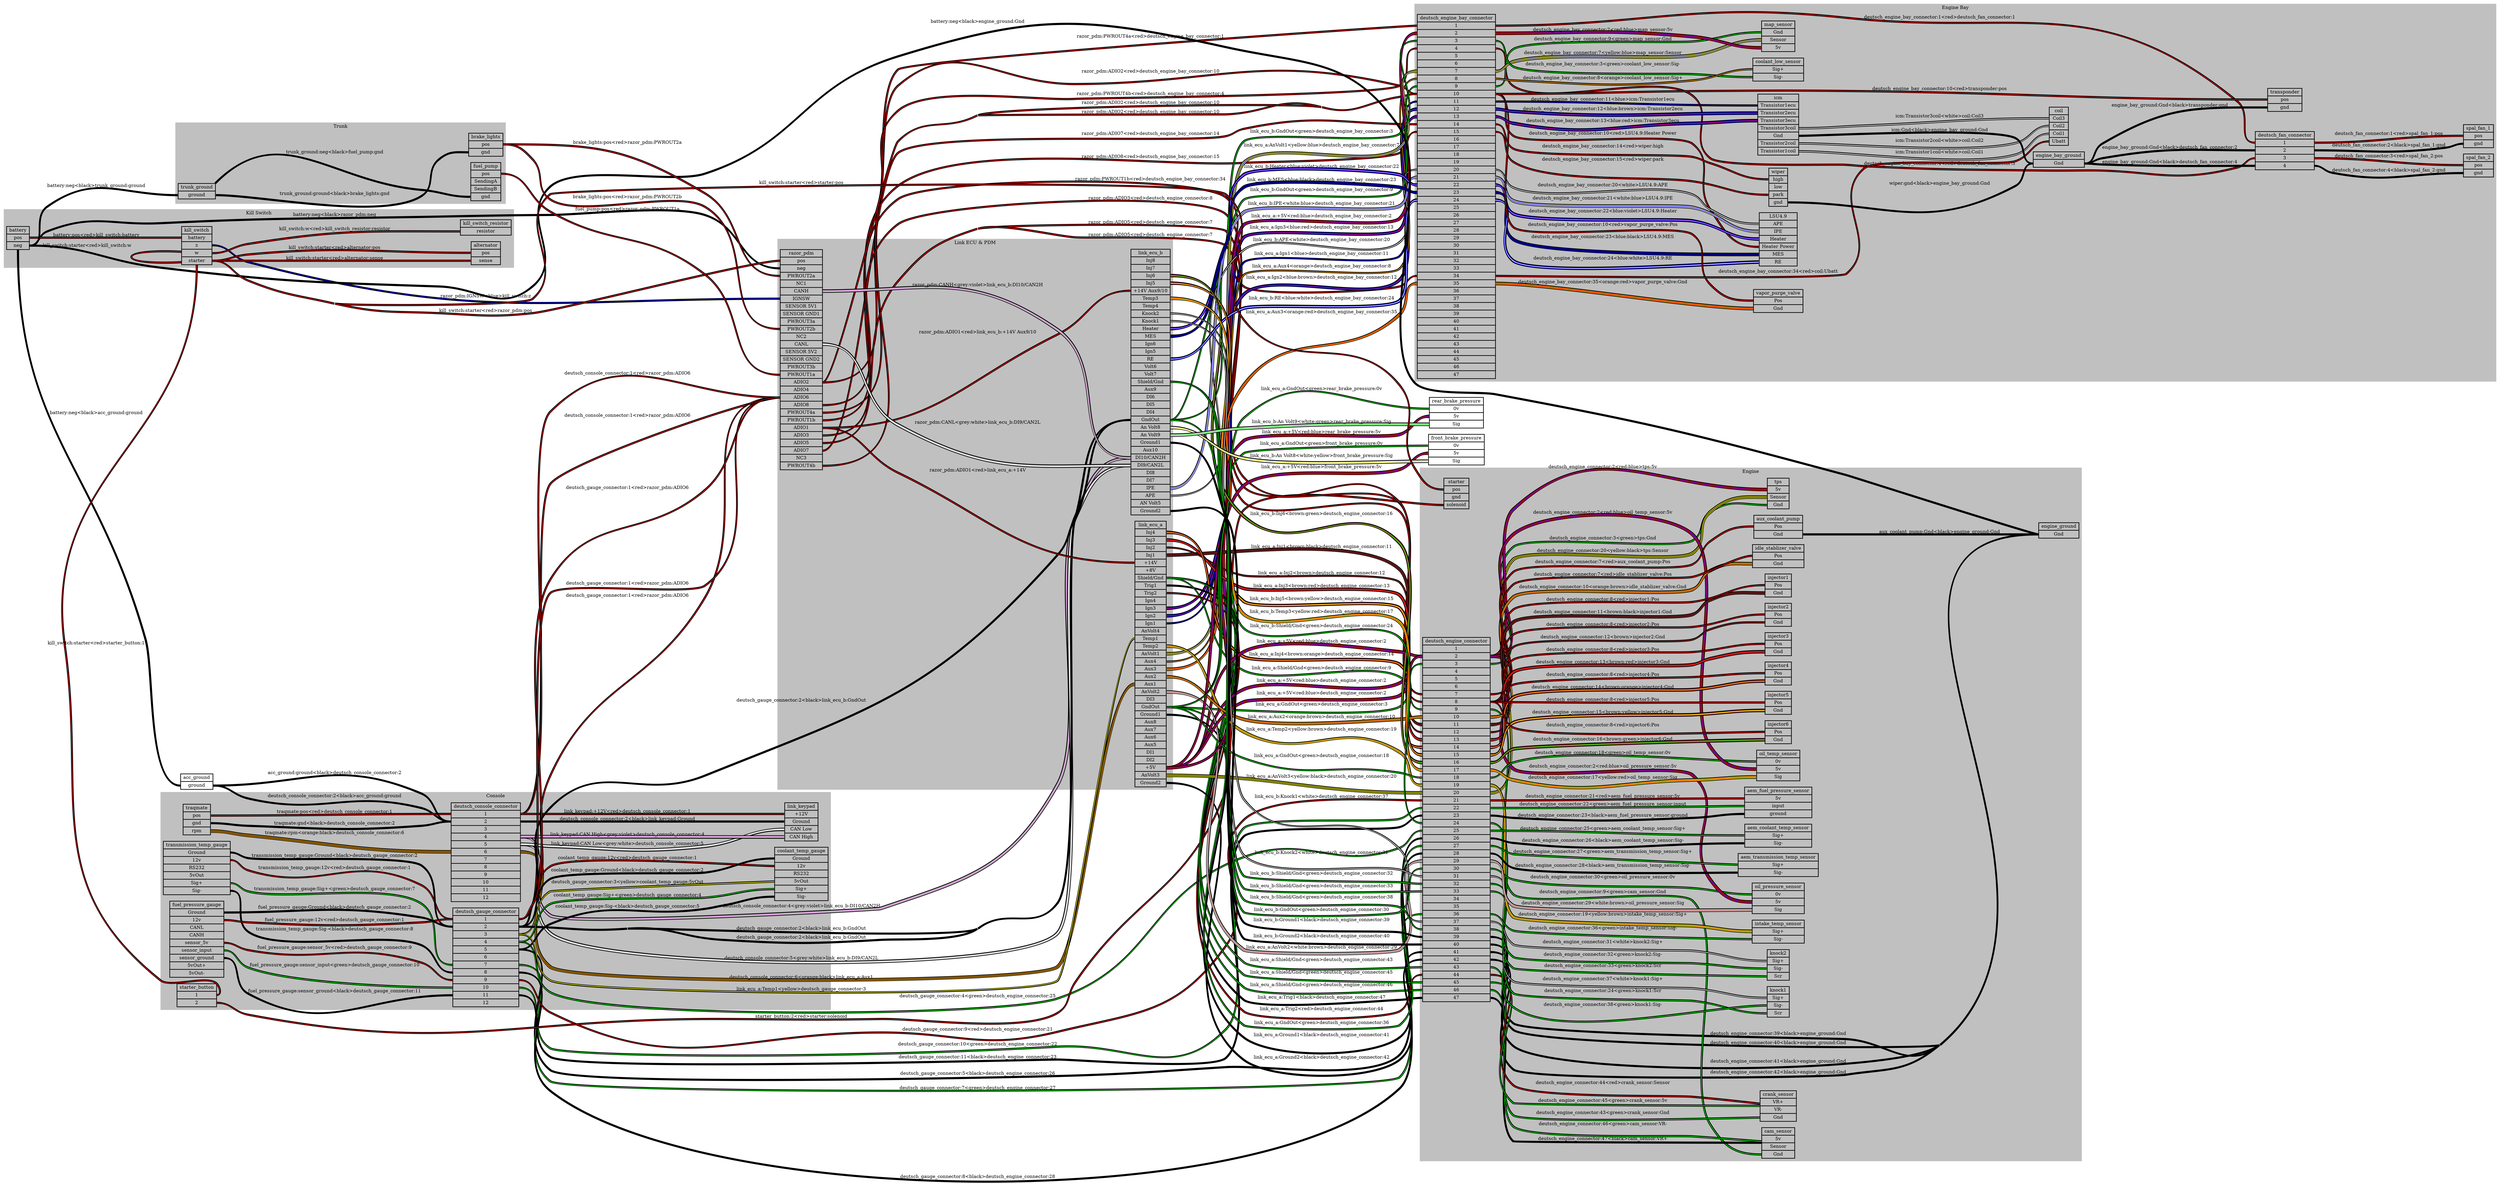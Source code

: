 graph "" {
	graph [bb="0,0,7570,3528.8",
		concentrate=true,
		rankdir=LR,
		ranksep=1.5
	];
	node [label="\N"];
	subgraph "cluster_Engine Bay" {
		graph [bb="4284,2350,7562,3495",
			color=grey,
			label="Engine Bay",
			lheight=0.21,
			lp="5923,3483.5",
			lwidth=1.14,
			style=filled
		];
		deutsch_engine_bay_connector	[height=15.347,
			label="deutsch_engine_bay_connector | <1> 1 | <2> 2 | <3> 3 | <4> 4 | <5> 5 | <6> 6 | <7> 7 | <8> 8 | <9> 9 | <10> 10 | <11> 11 | <12> \
12 | <13> 13 | <14> 14 | <15> 15 | <16> 16 | <17> 17 | <18> 18 | <19> 19 | <20> 20 | <21> 21 | <22> 22 | <23> 23 | <24> 24 | <25> \
25 | <26> 26 | <27> 27 | <28> 28 | <29> 29 | <30> 30 | <31> 31 | <32> 32 | <33> 33 | <34> 34 | <35> 35 | <36> 36 | <37> 37 | <38> \
38 | <39> 39 | <40> 40 | <41> 41 | <42> 42 | <43> 43 | <44> 44 | <45> 45 | <46> 46 | <47> 47 ",
			pos="4410.5,2911",
			rects="4292,3440,4529,3463 4292,3417,4529,3440 4292,3394,4529,3417 4292,3371,4529,3394 4292,3348,4529,3371 4292,3325,4529,3348 4292,3302,\
4529,3325 4292,3279,4529,3302 4292,3256,4529,3279 4292,3233,4529,3256 4292,3210,4529,3233 4292,3187,4529,3210 4292,3164,4529,3187 \
4292,3141,4529,3164 4292,3118,4529,3141 4292,3095,4529,3118 4292,3072,4529,3095 4292,3049,4529,3072 4292,3026,4529,3049 4292,3003,\
4529,3026 4292,2980,4529,3003 4292,2957,4529,2980 4292,2934,4529,2957 4292,2911,4529,2934 4292,2888,4529,2911 4292,2865,4529,2888 \
4292,2842,4529,2865 4292,2819,4529,2842 4292,2796,4529,2819 4292,2773,4529,2796 4292,2750,4529,2773 4292,2727,4529,2750 4292,2704,\
4529,2727 4292,2681,4529,2704 4292,2658,4529,2681 4292,2635,4529,2658 4292,2612,4529,2635 4292,2589,4529,2612 4292,2566,4529,2589 \
4292,2543,4529,2566 4292,2520,4529,2543 4292,2497,4529,2520 4292,2474,4529,2497 4292,2451,4529,2474 4292,2428,4529,2451 4292,2405,\
4529,2428 4292,2382,4529,2405 4292,2359,4529,2382",
			shape=record,
			style=bold,
			width=3.2917];
		deutsch_fan_connector	[height=1.6111,
			label="deutsch_fan_connector | <1> 1 | <2> 2 | <3> 3 | <4> 4 ",
			pos="6921.5,3086",
			rects="6832,3120.5,7011,3143.5 6832,3097.5,7011,3120.5 6832,3074.5,7011,3097.5 6832,3051.5,7011,3074.5 6832,3028.5,7011,3051.5",
			shape=record,
			style=bold,
			width=2.4861];
		deutsch_engine_bay_connector:4 -- deutsch_fan_connector:3	[color="black:red:black",
			label="deutsch_engine_bay_connector:4<red>deutsch_fan_connector:3",
			labeltooltip="deutsch_engine_bay_connector:4<red>deutsch_fan_connector:3",
			lp="5875.5,3033.5",
			penwidth=2.5,
			pos="4529,3360 4570.1,3360 4546.6,3304.1 4583,3285 4609.7,3271 5102.6,3294.1 5126,3275 5211.7,3205 5094.1,3101.8 5180,3032 5220.2,2999.3 \
5594.2,3026.3 5646,3026 5850,3024.7 5901,3025.5 6105,3026 6197.9,3026.2 6221.1,3026.1 6314,3027 6520.2,3029 6578.4,2982.2 6778,3034 \
6804.4,3040.8 6804.8,3063 6832,3063"];
		deutsch_engine_bay_connector:1 -- deutsch_fan_connector:1	[color="black:red:black",
			label="deutsch_engine_bay_connector:1<red>deutsch_fan_connector:1",
			labeltooltip="deutsch_engine_bay_connector:1<red>deutsch_fan_connector:1",
			lp="5875.5,3449.5",
			penwidth=2.5,
			pos="4529,3429 4818.5,3429 4890.5,3447.7 5180,3453 5363.1,3456.4 5410.9,3480 5592,3453 5874.8,3410.8 6546,3109 6832,3109"];
		map_sensor	[height=1.2917,
			label="map_sensor | <Gnd> Gnd | <Sensor> Sensor | <5v> 5v ",
			pos="5386,3397",
			rects="5335.5,3420,5436.5,3443 5335.5,3397,5436.5,3420 5335.5,3374,5436.5,3397 5335.5,3351,5436.5,3374",
			shape=record,
			style=bold,
			width=1.4028];
		deutsch_engine_bay_connector:9 -- map_sensor:Gnd	[color="black:green:black",
			label="deutsch_engine_bay_connector:9<green>map_sensor:Gnd",
			labeltooltip="deutsch_engine_bay_connector:9<green>map_sensor:Gnd",
			lp="4854.5,3308.5",
			penwidth=2.5,
			pos="4529,3245 4558.1,3245 4555.4,3272.9 4583,3282 4697.7,3319.7 5012.3,3260.5 5126,3301 5154.4,3311.1 5154,3326.8 5180,3342 5244.4,3379.7 \
5259.4,3409 5334,3409"];
		deutsch_engine_bay_connector:7 -- map_sensor:Sensor	[color="black:yellow:blue:yellow:black",
			label="deutsch_engine_bay_connector:7<yellow:blue>map_sensor:Sensor",
			labeltooltip="deutsch_engine_bay_connector:7<yellow:blue>map_sensor:Sensor",
			lp="4854.5,3386.5",
			penwidth=2.5,
			pos="4529,3291 4567.2,3291 4548.8,3340.9 4583,3358 4601.7,3367.3 5313.1,3385 5334,3385"];
		deutsch_engine_bay_connector:2 -- map_sensor:"5v"	[color="black:red:blue:red:black",
			label="deutsch_engine_bay_connector:2<red:blue>map_sensor:5v",
			labeltooltip="deutsch_engine_bay_connector:2<red:blue>map_sensor:5v",
			lp="4854.5,3416.5",
			penwidth=2.5,
			pos="4529,3406 4794.4,3406 4861.7,3419.7 5126,3396 5219.3,3387.6 5240.3,3362 5334,3362"];
		"LSU4.9"	[height=2.25,
			label="LSU4.9 | <APE> APE | <IPE> IPE | <Heater> Heater | <Heater Power> Heater Power | <MES> MES | <RE> RE ",
			pos="5386,2788",
			rects="5328.5,2845.5,5443.5,2868.5 5328.5,2822.5,5443.5,2845.5 5328.5,2799.5,5443.5,2822.5 5328.5,2776.5,5443.5,2799.5 5328.5,2753.5,5443.5,\
2776.5 5328.5,2730.5,5443.5,2753.5 5328.5,2707.5,5443.5,2730.5",
			shape=record,
			style=bold,
			width=1.5972];
		deutsch_engine_bay_connector:10 -- "LSU4.9":"Heater Power"	[color="black:red:black",
			label="deutsch_engine_bay_connector:10<red>LSU4.9:Heater Power",
			labeltooltip="deutsch_engine_bay_connector:10<red>LSU4.9:Heater Power",
			lp="4854.5,3020.5",
			penwidth=2.5,
			pos="4529,3222 4624.9,3222 4508.2,3073.1 4583,3013 4630,2975.2 5075.6,3026.3 5126,2993 5173.1,2961.9 5144.6,2922 5180,2878 5231.6,2813.8 \
5244.6,2765 5327,2765"];
		deutsch_engine_bay_connector:20 -- "LSU4.9":APE	[color="black:white:black",
			label="deutsch_engine_bay_connector:20<white>LSU4.9:APE",
			labeltooltip="deutsch_engine_bay_connector:20<white>LSU4.9:APE",
			lp="4854.5,2981.5",
			penwidth=2.5,
			pos="4529,2992 4554.3,2992 4558.1,2978.5 4583,2974 4642.4,2963.2 5072.9,2982.7 5126,2954 5162.5,2934.3 5146.3,2902.1 5180,2878 5235.4,\
2838.3 5258.8,2834 5327,2834"];
		deutsch_engine_bay_connector:21 -- "LSU4.9":IPE	[color="black:white:blue:white:black",
			label="deutsch_engine_bay_connector:21<white:blue>LSU4.9:IPE",
			labeltooltip="deutsch_engine_bay_connector:21<white:blue>LSU4.9:IPE",
			lp="4854.5,2942.5",
			penwidth=2.5,
			pos="4529,2969 4557.4,2969 4555.9,2943.4 4583,2935 4698.4,2899.4 5011.3,2952.8 5126,2915 5153.6,2905.9 5154.7,2892.3 5180,2878 5242.5,\
2842.7 5255.2,2811 5327,2811"];
		deutsch_engine_bay_connector:22 -- "LSU4.9":Heater	[color="black:blue:violet:blue:black",
			label="deutsch_engine_bay_connector:22<blue:violet>LSU4.9:Heater",
			labeltooltip="deutsch_engine_bay_connector:22<blue:violet>LSU4.9:Heater",
			lp="4854.5,2903.5",
			penwidth=2.5,
			pos="4529,2946 4561.7,2946 4552.8,2908.6 4583,2896 4694.4,2849.4 5008.1,2897.2 5126,2871 5220.3,2850 5230.3,2788 5327,2788"];
		deutsch_engine_bay_connector:23 -- "LSU4.9":MES	[color="black:blue:black:blue:black",
			label="deutsch_engine_bay_connector:23<blue:black>LSU4.9:MES",
			labeltooltip="deutsch_engine_bay_connector:23<blue:black>LSU4.9:MES",
			lp="4854.5,2859.5",
			penwidth=2.5,
			pos="4529,2923 4568.6,2923 4548,2870.6 4583,2852 4689.8,2795.4 5008,2848 5126,2822 5219.9,2801.3 5230.9,2742 5327,2742"];
		deutsch_engine_bay_connector:24 -- "LSU4.9":RE	[color="black:blue:white:blue:black",
			label="deutsch_engine_bay_connector:24<blue:white>LSU4.9:RE",
			labeltooltip="deutsch_engine_bay_connector:24<blue:white>LSU4.9:RE",
			lp="4854.5,2810.5",
			penwidth=2.5,
			pos="4529,2899 4578,2899 4541.7,2829.3 4583,2803 4685.1,2738 5006.2,2779.3 5126,2762 5216.4,2749 5235.6,2719 5327,2719"];
		coolant_low_sensor	[height=0.97222,
			label="coolant_low_sensor | <Sig+> Sig+ | <Sig-> Sig- ",
			pos="5386,3298",
			rects="5309,3309.5,5463,3332.5 5309,3286.5,5463,3309.5 5309,3263.5,5463,3286.5",
			shape=record,
			style=bold,
			width=2.1389];
		deutsch_engine_bay_connector:3 -- coolant_low_sensor:"Sig-"	[color="black:green:black",
			label="deutsch_engine_bay_connector:3<green>coolant_low_sensor:Sig-",
			labeltooltip="deutsch_engine_bay_connector:3<green>coolant_low_sensor:Sig-",
			lp="4854.5,3350.5",
			penwidth=2.5,
			pos="4529,3383 4558.9,3383 4554.8,3353 4583,3343 4696.9,3302.7 5006.4,3337.1 5126,3320 5208.5,3308.2 5224.7,3275 5308,3275"];
		deutsch_engine_bay_connector:8 -- coolant_low_sensor:"Sig+"	[color="black:orange:black",
			label="deutsch_engine_bay_connector:8<orange>coolant_low_sensor:Sig+",
			labeltooltip="deutsch_engine_bay_connector:8<orange>coolant_low_sensor:Sig+",
			lp="4854.5,3274.5",
			penwidth=2.5,
			pos="4529,3268 4553,3268 4559,3267.2 4583,3267 4824.3,3264.8 4885.5,3246.7 5126,3267 5207.8,3273.9 5225.9,3298 5308,3298"];
		vapor_purge_valve	[height=0.97222,
			label="vapor_purge_valve | <Pos> Pos | <Gnd> Gnd ",
			pos="5386,2603",
			rects="5311,2614.5,5461,2637.5 5311,2591.5,5461,2614.5 5311,2568.5,5461,2591.5",
			shape=record,
			style=bold,
			width=2.0833];
		deutsch_engine_bay_connector:35 -- vapor_purge_valve:Gnd	[color="black:orange:red:orange:black",
			label="deutsch_engine_bay_connector:35<orange:red>vapor_purge_valve:Gnd",
			labeltooltip="deutsch_engine_bay_connector:35<orange:red>vapor_purge_valve:Gnd",
			lp="4854.5,2652.5",
			penwidth=2.5,
			pos="4529,2646 4877.3,2646 4961.7,2580 5310,2580"];
		deutsch_engine_bay_connector:10 -- vapor_purge_valve:Pos	[color="black:red:black",
			label="deutsch_engine_bay_connector:10<red>vapor_purge_valve:Pos",
			labeltooltip="deutsch_engine_bay_connector:10<red>vapor_purge_valve:Pos",
			lp="4854.5,2750.5",
			penwidth=2.5,
			pos="4529,3222 4636.1,3222 4508.5,2820 4583,2743 4667.8,2655.4 5007.3,2692.1 5126,2664 5209.8,2644.2 5223.8,2603 5310,2603"];
		transponder	[height=0.97222,
			label="transponder | <pos> pos | <gnd> gnd ",
			pos="6921.5,3257",
			rects="6869.5,3268.5,6973.5,3291.5 6869.5,3245.5,6973.5,3268.5 6869.5,3222.5,6973.5,3245.5",
			shape=record,
			style=bold,
			width=1.4444];
		deutsch_engine_bay_connector:10 -- transponder:pos	[color="black:red:black",
			label="deutsch_engine_bay_connector:10<red>transponder:pos",
			labeltooltip="deutsch_engine_bay_connector:10<red>transponder:pos",
			lp="5875.5,3254.5",
			penwidth=2.5,
			pos="4529,3222 4818.4,3222 4890.6,3230.2 5180,3235 5708,3243.8 5840,3244.3 6368,3251 6590.4,3253.8 6646,3257 6868.5,3257"];
		icm	[height=2.5694,
			label="icm | <Transistor1ecu> Transistor1ecu | <Transistor2ecu> Transistor2ecu | <Transistor3ecu> Transistor3ecu | <Transistor3coil> Transistor3coil | <\
Gnd> Gnd | <Transistor2coil> Transistor2coil | <Transistor1coil> Transistor1coil ",
			pos="5386,3133",
			rects="5324,3202,5448,3225 5324,3179,5448,3202 5324,3156,5448,3179 5324,3133,5448,3156 5324,3110,5448,3133 5324,3087,5448,3110 5324,3064,\
5448,3087 5324,3041,5448,3064",
			shape=record,
			style=bold,
			width=1.7222];
		deutsch_engine_bay_connector:13 -- icm:Transistor3ecu	[color="black:blue:red:blue:black",
			label="deutsch_engine_bay_connector:13<blue:red>icm:Transistor3ecu",
			labeltooltip="deutsch_engine_bay_connector:13<blue:red>icm:Transistor3ecu",
			lp="4854.5,3142.5",
			penwidth=2.5,
			pos="4529,3153 4554.3,3153 4558,3139.1 4583,3135 4821.2,3096.3 4884.7,3128.9 5126,3135 5213.6,3137.2 5235.3,3145 5323,3145"];
		deutsch_engine_bay_connector:11 -- icm:Transistor1ecu	[color="black:blue:black",
			label="deutsch_engine_bay_connector:11<blue>icm:Transistor1ecu",
			labeltooltip="deutsch_engine_bay_connector:11<blue>icm:Transistor1ecu",
			lp="4854.5,3205.5",
			penwidth=2.5,
			pos="4529,3199 4881.9,3199 4970.1,3191 5323,3191"];
		deutsch_engine_bay_connector:12 -- icm:Transistor2ecu	[color="black:blue:brown:blue:black",
			label="deutsch_engine_bay_connector:12<blue:brown>icm:Transistor2ecu",
			labeltooltip="deutsch_engine_bay_connector:12<blue:brown>icm:Transistor2ecu",
			lp="4854.5,3179.5",
			penwidth=2.5,
			pos="4529,3176 4553.1,3176 4559,3173 4583,3172 4911.6,3159 4994.1,3168 5323,3168"];
		coil	[height=1.6111,
			label="coil | <Coil3> Coil3 | <Coil2> Coil2 | <Coil1> Coil1 | <Ubatt> Ubatt ",
			pos="6236.5,3159",
			rects="6207.5,3193.5,6265.5,3216.5 6207.5,3170.5,6265.5,3193.5 6207.5,3147.5,6265.5,3170.5 6207.5,3124.5,6265.5,3147.5 6207.5,3101.5,6265.5,\
3124.5",
			shape=record,
			style=bold,
			width=0.80556];
		deutsch_engine_bay_connector:34 -- coil:Ubatt	[color="black:red:black",
			label="deutsch_engine_bay_connector:34<red>coil:Ubatt",
			labeltooltip="deutsch_engine_bay_connector:34<red>coil:Ubatt",
			lp="5386,2690.5",
			penwidth=2.5,
			pos="4529,2669 4647.1,2669 5476,2660.8 5592,2683 5831.7,2728.9 5942.8,2696.6 6105,2879 6180.3,2963.7 6093.1,3113 6206.5,3113"];
		wiper	[height=1.6111,
			label="wiper | <high> high | <low> low | <park> park | <gnd> gnd ",
			pos="5386,2945",
			rects="5357.5,2979.5,5414.5,3002.5 5357.5,2956.5,5414.5,2979.5 5357.5,2933.5,5414.5,2956.5 5357.5,2910.5,5414.5,2933.5 5357.5,2887.5,5414.5,\
2910.5",
			shape=record,
			style=bold,
			width=0.79167];
		deutsch_engine_bay_connector:15 -- wiper:park	[color="black:red:black",
			label="deutsch_engine_bay_connector:15<red>wiper:park",
			labeltooltip="deutsch_engine_bay_connector:15<red>wiper:park",
			lp="4854.5,3064.5",
			penwidth=2.5,
			pos="4529,3107 4561.7,3107 4552.8,3069.6 4583,3057 4694.4,3010.4 5008.8,3061.4 5126,3032 5235.9,3004.4 5242.7,2922 5356,2922"];
		deutsch_engine_bay_connector:14 -- wiper:high	[color="black:red:black",
			label="deutsch_engine_bay_connector:14<red>wiper:high",
			labeltooltip="deutsch_engine_bay_connector:14<red>wiper:high",
			lp="4854.5,3104.5",
			penwidth=2.5,
			pos="4529,3130 4557.1,3130 4556.1,3105.2 4583,3097 4698.5,3061.6 5015.7,3121.3 5126,3072 5157.3,3058 5150.5,3034.4 5180,3017 5249.9,2975.7 \
5274.8,2968 5356,2968"];
		spal_fan_1	[height=0.97222,
			label="spal_fan_1 | <pos> pos | <gnd> gnd ",
			pos="7508.5,3131",
			rects="7463,3142.5,7554,3165.5 7463,3119.5,7554,3142.5 7463,3096.5,7554,3119.5",
			shape=record,
			style=bold,
			width=1.2639];
		deutsch_fan_connector:2 -- spal_fan_1:gnd	[color="black:black:black",
			label="deutsch_fan_connector:2<black>spal_fan_1:gnd",
			labeltooltip="deutsch_fan_connector:2<black>spal_fan_1:gnd",
			lp="7237,3102.5",
			penwidth=2.5,
			pos="7011,3086 7187.9,3086 7233.5,3072.2 7409,3095 7433.5,3098.2 7438.3,3108 7463,3108"];
		deutsch_fan_connector:1 -- spal_fan_1:pos	[color="black:red:black",
			label="deutsch_fan_connector:1<red>spal_fan_1:pos",
			labeltooltip="deutsch_fan_connector:1<red>spal_fan_1:pos",
			lp="7237,3136.5",
			penwidth=2.5,
			pos="7011,3109 7111.6,3109 7362.4,3131 7463,3131"];
		spal_fan_2	[height=0.97222,
			label="spal_fan_2 | <pos> pos | <gnd> gnd ",
			pos="7508.5,3042",
			rects="7463,3053.5,7554,3076.5 7463,3030.5,7554,3053.5 7463,3007.5,7554,3030.5",
			shape=record,
			style=bold,
			width=1.2639];
		deutsch_fan_connector:4 -- spal_fan_2:gnd	[color="black:black:black",
			label="deutsch_fan_connector:4<black>spal_fan_2:gnd",
			labeltooltip="deutsch_fan_connector:4<black>spal_fan_2:gnd",
			lp="7237,3026.5",
			penwidth=2.5,
			pos="7011,3040 7036.8,3040 7039.7,3023.7 7065,3019 7238.9,2986.4 7286.1,3019 7463,3019"];
		deutsch_fan_connector:3 -- spal_fan_2:pos	[color="black:red:black",
			label="deutsch_fan_connector:3<red>spal_fan_2:pos",
			labeltooltip="deutsch_fan_connector:3<red>spal_fan_2:pos",
			lp="7237,3064.5",
			penwidth=2.5,
			pos="7011,3063 7035.1,3063 7040.9,3058.8 7065,3057 7241.5,3043.9 7286,3042 7463,3042"];
		icm:Transistor2coil -- coil:Coil2	[color="black:white:black",
			label="icm:Transistor2coil<white>coil:Coil2",
			labeltooltip="icm:Transistor2coil<white>coil:Coil2",
			lp="5875.5,3151.5",
			penwidth=2.5,
			pos="5449,3075 5538.9,3075 5557,3108.5 5646,3121 5848.3,3149.4 5901.7,3123.9 6105,3144 6150.4,3148.5 6160.9,3159 6206.5,3159"];
		icm:Transistor1coil -- coil:Coil1	[color="black:white:black",
			label="icm:Transistor1coil<white>coil:Coil1",
			labeltooltip="icm:Transistor1coil<white>coil:Coil1",
			lp="5875.5,3109.5",
			penwidth=2.5,
			pos="5449,3052 5537.5,3052 5557.9,3072.5 5646,3081 5849.3,3100.6 5904.3,3064.5 6105,3102 6151.8,3110.7 6158.9,3136 6206.5,3136"];
		icm:Transistor3coil -- coil:Coil3	[color="black:white:black",
			label="icm:Transistor3coil<white>coil:Coil3",
			labeltooltip="icm:Transistor3coil<white>coil:Coil3",
			lp="5875.5,3189.5",
			penwidth=2.5,
			pos="5449,3121 5538.2,3121 5557.4,3148.7 5646,3159 5893.7,3187.8 5957.2,3182 6206.5,3182"];
		engine_bay_ground	[height=0.65278,
			label="engine_bay_ground | <Gnd> Gnd ",
			pos="6236.5,3059",
			rects="6159,3059,6314,3082 6159,3036,6314,3059",
			shape=record,
			style=bold,
			width=2.1528];
		icm:Gnd -- engine_bay_ground:Gnd	[color="black:black:black",
			label="icm:Gnd<black>engine_bay_ground:Gnd",
			labeltooltip="icm:Gnd<black>engine_bay_ground:Gnd",
			lp="5875.5,3069.5",
			penwidth=2.5,
			pos="5449,3098 5538,3098 5557.5,3071.3 5646,3062 5872.8,3038.1 5930.9,3047 6159,3047"];
		wiper:gnd -- engine_bay_ground:Gnd	[color="black:black:black",
			label="wiper:gnd<black>engine_bay_ground:Gnd",
			labeltooltip="wiper:gnd<black>engine_bay_ground:Gnd",
			lp="5875.5,2987.5",
			penwidth=2.5,
			pos="5416,2899 5724.3,2899 5835.1,2830.9 6105,2980 6138.5,2998.5 6120.8,3047 6159,3047"];
		engine_bay_ground:Gnd -- deutsch_fan_connector:2	[color="black:black:black",
			label="engine_bay_ground:Gnd<black>deutsch_fan_connector:2",
			labeltooltip="engine_bay_ground:Gnd<black>deutsch_fan_connector:2",
			lp="6573,3094.5",
			penwidth=2.5,
			pos="6314,3047 6338.9,3047 6343.4,3058 6368,3062 6571.8,3095.2 6625.5,3086 6832,3086"];
		engine_bay_ground:Gnd -- deutsch_fan_connector:4	[color="black:black:black",
			label="engine_bay_ground:Gnd<black>deutsch_fan_connector:4",
			labeltooltip="engine_bay_ground:Gnd<black>deutsch_fan_connector:4",
			lp="6573,3050.5",
			penwidth=2.5,
			pos="6314,3047 6338.1,3047 6344,3044 6368,3043 6574.1,3034.7 6625.8,3040 6832,3040"];
		engine_bay_ground:Gnd -- transponder:gnd	[color="black:black:black",
			label="engine_bay_ground:Gnd<black>transponder:gnd",
			labeltooltip="engine_bay_ground:Gnd<black>transponder:gnd",
			lp="6573,3239.5",
			penwidth=2.5,
			pos="6314,3047 6349.5,3047 6337.5,3087.7 6368,3106 6564.9,3224 6638.9,3234 6868.5,3234"];
	}
	subgraph cluster_Console {
		graph [bb="483,561,2514,1218",
			color=grey,
			label=Console,
			lheight=0.21,
			lp="1498.5,1206.5",
			lwidth=0.79,
			style=filled
		];
		deutsch_console_connector	[height=4.1667,
			label="deutsch_console_connector | <1> 1 | <2> 2 | <3> 3 | <4> 4 | <5> 5 | <6> 6 | <7> 7 | <8> 8 | <9> 9 | <10> 10 | <11> 11 | <12> 12 ",
			pos="1468.5,1037",
			rects="1363.5,1163.5,1573.5,1186.5 1363.5,1140.5,1573.5,1163.5 1363.5,1117.5,1573.5,1140.5 1363.5,1094.5,1573.5,1117.5 1363.5,1071.5,1573.5,\
1094.5 1363.5,1048.5,1573.5,1071.5 1363.5,1025.5,1573.5,1048.5 1363.5,1002.5,1573.5,1025.5 1363.5,979.5,1573.5,1002.5 1363.5,956.5,\
1573.5,979.5 1363.5,933.5,1573.5,956.5 1363.5,910.5,1573.5,933.5 1363.5,887.5,1573.5,910.5",
			shape=record,
			style=bold,
			width=2.9167];
		link_keypad	[height=1.6111,
			label="link_keypad | <+12V> +12V | <Ground> Ground | <CAN Low> CAN Low | <CAN High> CAN High ",
			pos="2425,1129",
			rects="2374.5,1163.5,2475.5,1186.5 2374.5,1140.5,2475.5,1163.5 2374.5,1117.5,2475.5,1140.5 2374.5,1094.5,2475.5,1117.5 2374.5,1071.5,2475.5,\
1094.5",
			shape=record,
			style=bold,
			width=1.4028];
		deutsch_console_connector:2 -- link_keypad:Ground	[color="black:black:black",
			label="deutsch_console_connector:2<black>link_keypad:Ground",
			labeltooltip="deutsch_console_connector:2<black>link_keypad:Ground",
			lp="1898,1136.5",
			penwidth=2.5,
			pos="1574.5,1129 1929.4,1129 2018.1,1129 2373,1129"];
		link_keypad:"CAN Low" -- deutsch_console_connector:5	[color="black:grey:white:grey:black",
			label="link_keypad:CAN Low<grey:white>deutsch_console_connector:5",
			labeltooltip="link_keypad:CAN Low<grey:white>deutsch_console_connector:5",
			lp="1898,1066.5",
			penwidth=2.5,
			pos="2373,1106 2263.9,1106 2240.6,1069.5 2132,1059 1885.4,1035.2 1822.3,1060 1574.5,1060"];
		link_keypad:"+12V" -- deutsch_console_connector:1	[color="black:red:black",
			label="link_keypad:+12V<red>deutsch_console_connector:1",
			labeltooltip="link_keypad:+12V<red>deutsch_console_connector:1",
			lp="1898,1159.5",
			penwidth=2.5,
			pos="2373,1152 2018.1,1152 1929.4,1152 1574.5,1152"];
		link_keypad:"CAN High" -- deutsch_console_connector:4	[color="black:grey:violet:grey:black",
			label="link_keypad:CAN High<grey:violet>deutsch_console_connector:4",
			labeltooltip="link_keypad:CAN High<grey:violet>deutsch_console_connector:4",
			lp="1898,1090.5",
			penwidth=2.5,
			pos="2373,1083 2018.1,1083 1929.4,1083 1574.5,1083"];
		deutsch_gauge_connector	[height=4.1667,
			label="deutsch_gauge_connector | <1> 1 | <2> 2 | <3> 3 | <4> 4 | <5> 5 | <6> 6 | <7> 7 | <8> 8 | <9> 9 | <10> 10 | <11> 11 | <12> 12 ",
			pos="1468.5,719",
			rects="1368.5,845.5,1568.5,868.5 1368.5,822.5,1568.5,845.5 1368.5,799.5,1568.5,822.5 1368.5,776.5,1568.5,799.5 1368.5,753.5,1568.5,776.5 \
1368.5,730.5,1568.5,753.5 1368.5,707.5,1568.5,730.5 1368.5,684.5,1568.5,707.5 1368.5,661.5,1568.5,684.5 1368.5,638.5,1568.5,661.5 \
1368.5,615.5,1568.5,638.5 1368.5,592.5,1568.5,615.5 1368.5,569.5,1568.5,592.5",
			shape=record,
			style=bold,
			width=2.7778];
		coolant_temp_gauge	[height=2.25,
			label="coolant_temp_gauge | <Ground> Ground | <12v> 12v | <RS232> RS232 | <5vOut> 5vOut | <Sig+> Sig+ | <Sig-> Sig- ",
			pos="2425,972",
			rects="2344,1029.5,2506,1052.5 2344,1006.5,2506,1029.5 2344,983.5,2506,1006.5 2344,960.5,2506,983.5 2344,937.5,2506,960.5 2344,914.5,2506,\
937.5 2344,891.5,2506,914.5",
			shape=record,
			style=bold,
			width=2.25];
		deutsch_gauge_connector:3 -- coolant_temp_gauge:"5vOut"	[color="black:yellow:black",
			label="deutsch_gauge_connector:3<yellow>coolant_temp_gauge:5vOut",
			labeltooltip="deutsch_gauge_connector:3<yellow>coolant_temp_gauge:5vOut",
			lp="1898,949.5",
			penwidth=2.5,
			pos="1569.5,788 1642.4,788 1600,887.18 1664,922 1680.6,931.02 2324.1,949 2343,949"];
		coolant_temp_gauge:"Sig-" -- deutsch_gauge_connector:5	[color="black:black:black",
			label="coolant_temp_gauge:Sig-<black>deutsch_gauge_connector:5",
			labeltooltip="coolant_temp_gauge:Sig-<black>deutsch_gauge_connector:5",
			lp="1898,876.5",
			penwidth=2.5,
			pos="2343,903 2248,903 2226.2,881.11 2132,869 1924.7,842.37 1856,906.39 1664,824 1612.9,802.08 1625.1,742 1569.5,742"];
		coolant_temp_gauge:"12v" -- deutsch_gauge_connector:1	[color="black:red:black",
			label="coolant_temp_gauge:12v<red>deutsch_gauge_connector:1",
			labeltooltip="coolant_temp_gauge:12v<red>deutsch_gauge_connector:1",
			lp="1898,1022.5",
			penwidth=2.5,
			pos="2343,995 2267.6,995 1727.4,1039 1664,998 1614.9,966.24 1642.2,926.81 1610,878 1595.4,855.82 1596.1,834 1569.5,834"];
		coolant_temp_gauge:Ground -- deutsch_gauge_connector:2	[color="black:black:black",
			label="coolant_temp_gauge:Ground<black>deutsch_gauge_connector:2",
			labeltooltip="coolant_temp_gauge:Ground<black>deutsch_gauge_connector:2",
			lp="1898,986.5",
			penwidth=2.5,
			pos="2343,1018 2247.6,1018 2226.8,989.63 2132,979 2080.3,973.2 1709.1,986 1664,960 1596.1,920.83 1647.9,811 1569.5,811"];
		coolant_temp_gauge:"Sig+" -- deutsch_gauge_connector:4	[color="black:green:black",
			label="coolant_temp_gauge:Sig+<green>deutsch_gauge_connector:4",
			labeltooltip="coolant_temp_gauge:Sig+<green>deutsch_gauge_connector:4",
			lp="1898,910.5",
			penwidth=2.5,
			pos="2343,926 2248.7,926 2226.1,910.03 2132,903 2080.1,899.12 1710.4,907.57 1664,884 1603.8,853.41 1637,765 1569.5,765"];
		starter_button	[height=0.97222,
			label="starter_button | <1> 1 | <2> 2 ",
			pos="592.5,604",
			rects="532.5,615.5,652.5,638.5 532.5,592.5,652.5,615.5 532.5,569.5,652.5,592.5",
			shape=record,
			style=bold,
			width=1.6667];
		traqmate	[height=1.2917,
			label="traqmate | <pos> pos | <gnd> gnd | <rpm> rpm ",
			pos="592.5,1133",
			rects="551,1156,634,1179 551,1133,634,1156 551,1110,634,1133 551,1087,634,1110",
			shape=record,
			style=bold,
			width=1.1528];
		traqmate:gnd -- deutsch_console_connector:2	[color="black:black:black",
			label="traqmate:gnd<black>deutsch_console_connector:2",
			labeltooltip="traqmate:gnd<black>deutsch_console_connector:2",
			lp="1010.5,1123.5",
			penwidth=2.5,
			pos="635.5,1121 685.55,1121 697.96,1117.1 748,1116 981.28,1110.8 1040.3,1099.2 1273,1116 1313.1,1118.9 1322.3,1129 1362.5,1129"];
		traqmate:pos -- deutsch_console_connector:1	[color="black:red:black",
			label="traqmate:pos<red>deutsch_console_connector:1",
			labeltooltip="traqmate:pos<red>deutsch_console_connector:1",
			lp="1010.5,1158.5",
			penwidth=2.5,
			pos="635.5,1145 958.63,1145 1039.4,1152 1362.5,1152"];
		traqmate:rpm -- deutsch_console_connector:6	[color="black:orange:black:orange:black",
			label="traqmate:rpm<orange:black>deutsch_console_connector:6",
			labeltooltip="traqmate:rpm<orange:black>deutsch_console_connector:6",
			lp="1010.5,1095.5",
			penwidth=2.5,
			pos="635.5,1098 685.7,1098 697.99,1092.3 748,1088 1021,1064.5 1088.4,1037 1362.5,1037"];
		transmission_temp_gauge	[height=2.25,
			label="transmission_temp_gauge | <Ground> Ground | <12v> 12v | <RS232> RS232 | <5vOut> 5vOut | <Sig+> Sig+ | <Sig-> Sig- ",
			pos="592.5,987",
			rects="491,1044.5,694,1067.5 491,1021.5,694,1044.5 491,998.5,694,1021.5 491,975.5,694,998.5 491,952.5,694,975.5 491,929.5,694,952.5 491,\
906.5,694,929.5",
			shape=record,
			style=bold,
			width=2.8194];
		transmission_temp_gauge:"Sig-" -- deutsch_gauge_connector:8	[color="black:black:black",
			label="transmission_temp_gauge:Sig-<black>deutsch_gauge_connector:8",
			labeltooltip="transmission_temp_gauge:Sig-<black>deutsch_gauge_connector:8",
			lp="1010.5,846.5",
			penwidth=2.5,
			pos="694,918 736.53,918 710.83,859.67 748,839 850.06,782.25 1171.4,873.55 1273,816 1339.3,778.46 1291.3,673 1367.5,673"];
		transmission_temp_gauge:"12v" -- deutsch_gauge_connector:1	[color="black:red:black",
			label="transmission_temp_gauge:12v<red>deutsch_gauge_connector:1",
			labeltooltip="transmission_temp_gauge:12v<red>deutsch_gauge_connector:1",
			lp="1010.5,1021.5",
			penwidth=2.5,
			pos="694,1010 823.02,1010 1163,1034.4 1273,967 1334.8,929.11 1295,834 1367.5,834"];
		transmission_temp_gauge:Ground -- deutsch_gauge_connector:2	[color="black:black:black",
			label="transmission_temp_gauge:Ground<black>deutsch_gauge_connector:2",
			labeltooltip="transmission_temp_gauge:Ground<black>deutsch_gauge_connector:2",
			lp="1010.5,918.5",
			penwidth=2.5,
			pos="694,1033 753.3,1033 698.9,944.24 748,911 796.34,878.28 1218.6,913.24 1273,892 1324.5,871.87 1312.2,811 1367.5,811"];
		transmission_temp_gauge:"Sig+" -- deutsch_gauge_connector:7	[color="black:green:black",
			label="transmission_temp_gauge:Sig+<green>deutsch_gauge_connector:7",
			labeltooltip="transmission_temp_gauge:Sig+<green>deutsch_gauge_connector:7",
			lp="1010.5,880.5",
			penwidth=2.5,
			pos="694,941 732.59,941 713.56,890.41 748,873 800.1,846.67 1222.8,883.71 1273,854 1343.4,812.36 1285.7,696 1367.5,696"];
		fuel_pressure_gauge	[height=3.2083,
			label="fuel_pressure_gauge | <Ground> Ground | <12v> 12v | <CANL> CANL | <CANH> CANH | <sensor_5v> sensor_5v | <sensor_input> sensor_input | <\
sensor_ground> sensor_ground | <5vOut+> 5vOut+ | <5vOut-> 5vOut- ",
			pos="592.5,772",
			rects="510.5,864,674.5,887 510.5,841,674.5,864 510.5,818,674.5,841 510.5,795,674.5,818 510.5,772,674.5,795 510.5,749,674.5,772 510.5,726,\
674.5,749 510.5,703,674.5,726 510.5,680,674.5,703 510.5,657,674.5,680",
			shape=record,
			style=bold,
			width=2.2778];
		fuel_pressure_gauge:sensor_input -- deutsch_gauge_connector:10	[color="black:green:black",
			label="fuel_pressure_gauge:sensor_input<green>deutsch_gauge_connector:10",
			labeltooltip="fuel_pressure_gauge:sensor_input<green>deutsch_gauge_connector:10",
			lp="1010.5,716.5",
			penwidth=2.5,
			pos="675.5,737 710.04,737 714.53,717.55 748,709 882.55,674.63 1228.6,627 1367.5,627"];
		fuel_pressure_gauge:"12v" -- deutsch_gauge_connector:1	[color="black:red:black",
			label="fuel_pressure_gauge:12v<red>deutsch_gauge_connector:1",
			labeltooltip="fuel_pressure_gauge:12v<red>deutsch_gauge_connector:1",
			lp="1010.5,955.5",
			penwidth=2.5,
			pos="675.5,830 730.4,830 699.1,905.05 748,930 799.96,956.51 1219.2,952.54 1273,930 1328.2,906.87 1307.6,834 1367.5,834"];
		fuel_pressure_gauge:Ground -- deutsch_gauge_connector:2	[color="black:black:black",
			label="fuel_pressure_gauge:Ground<black>deutsch_gauge_connector:2",
			labeltooltip="fuel_pressure_gauge:Ground<black>deutsch_gauge_connector:2",
			lp="1010.5,808.5",
			penwidth=2.5,
			pos="675.5,853 715.15,853 710.25,813.14 748,801 970.13,729.57 1040,788.71 1273,801 1315.2,803.23 1325.3,811 1367.5,811"];
		fuel_pressure_gauge:sensor_5v -- deutsch_gauge_connector:9	[color="black:red:black",
			label="fuel_pressure_gauge:sensor_5v<red>deutsch_gauge_connector:9",
			labeltooltip="fuel_pressure_gauge:sensor_5v<red>deutsch_gauge_connector:9",
			lp="1010.5,754.5",
			penwidth=2.5,
			pos="675.5,760 708.24,760 715.46,750.61 748,747 864.07,734.11 1163.5,764.49 1273,724 1323,705.51 1314.2,650 1367.5,650"];
		fuel_pressure_gauge:sensor_ground -- deutsch_gauge_connector:11	[color="black:black:black",
			label="fuel_pressure_gauge:sensor_ground<black>deutsch_gauge_connector:11",
			labeltooltip="fuel_pressure_gauge:sensor_ground<black>deutsch_gauge_connector:11",
			lp="1010.5,620.5",
			penwidth=2.5,
			pos="675.5,714 730.76,714 699.02,638.58 748,613 870.04,549.25 1229.8,604 1367.5,604"];
	}
	subgraph cluster_Engine {
		graph [bb="4300,8,6305.5,2090",
			color=grey,
			label=Engine,
			lheight=0.21,
			lp="5302.8,2078.5",
			lwidth=0.71,
			style=filled
		];
		deutsch_engine_connector	[height=15.347,
			label="deutsch_engine_connector | <1> 1 | <2> 2 | <3> 3 | <4> 4 | <5> 5 | <6> 6 | <7> 7 | <8> 8 | <9> 9 | <10> 10 | <11> 11 | <12> 12 | <\
13> 13 | <14> 14 | <15> 15 | <16> 16 | <17> 17 | <18> 18 | <19> 19 | <20> 20 | <21> 21 | <22> 22 | <23> 23 | <24> 24 | <25> 25 | <\
26> 26 | <27> 27 | <28> 28 | <29> 29 | <30> 30 | <31> 31 | <32> 32 | <33> 33 | <34> 34 | <35> 35 | <36> 36 | <37> 37 | <38> 38 | <\
39> 39 | <40> 40 | <41> 41 | <42> 42 | <43> 43 | <44> 44 | <45> 45 | <46> 46 | <47> 47 ",
			pos="4410.5,1030",
			rects="4308,1559,4513,1582 4308,1536,4513,1559 4308,1513,4513,1536 4308,1490,4513,1513 4308,1467,4513,1490 4308,1444,4513,1467 4308,1421,\
4513,1444 4308,1398,4513,1421 4308,1375,4513,1398 4308,1352,4513,1375 4308,1329,4513,1352 4308,1306,4513,1329 4308,1283,4513,1306 \
4308,1260,4513,1283 4308,1237,4513,1260 4308,1214,4513,1237 4308,1191,4513,1214 4308,1168,4513,1191 4308,1145,4513,1168 4308,1122,\
4513,1145 4308,1099,4513,1122 4308,1076,4513,1099 4308,1053,4513,1076 4308,1030,4513,1053 4308,1007,4513,1030 4308,984,4513,1007 \
4308,961,4513,984 4308,938,4513,961 4308,915,4513,938 4308,892,4513,915 4308,869,4513,892 4308,846,4513,869 4308,823,4513,846 4308,\
800,4513,823 4308,777,4513,800 4308,754,4513,777 4308,731,4513,754 4308,708,4513,731 4308,685,4513,708 4308,662,4513,685 4308,639,\
4513,662 4308,616,4513,639 4308,593,4513,616 4308,570,4513,593 4308,547,4513,570 4308,524,4513,547 4308,501,4513,524 4308,478,4513,\
501",
			shape=record,
			style=bold,
			width=2.8472];
		engine_ground	[height=0.65278,
			label="engine_ground | <Gnd> Gnd ",
			pos="6236.5,1902",
			rects="6175.5,1902,6297.5,1925 6175.5,1879,6297.5,1902",
			shape=record,
			style=bold,
			width=1.6944];
		deutsch_engine_connector:40 -- engine_ground:Gnd	[color="black:black:black",
			label="deutsch_engine_connector:40<black>engine_ground:Gnd",
			labeltooltip="deutsch_engine_connector:40<black>engine_ground:Gnd",
			lp="5386,364.5",
			penwidth=2.5,
			pos="4514.5,650 4628,650 4494.5,475.04 4583,404 4646.6,352.92 5857,343.4 5874.5,358"];
		deutsch_engine_connector:41 -- engine_ground:Gnd	[color="black:black:black",
			label="deutsch_engine_connector:41<black>engine_ground:Gnd",
			labeltooltip="deutsch_engine_connector:41<black>engine_ground:Gnd",
			lp="5386,308.5",
			penwidth=2.5,
			pos="4514.5,627 4639.2,627 4486.2,433.51 4583,355 4694.5,264.62 5764.5,265.9 5874.5,358"];
		deutsch_engine_connector:42 -- engine_ground:Gnd	[color="black:black:black",
			label="deutsch_engine_connector:42<black>engine_ground:Gnd",
			labeltooltip="deutsch_engine_connector:42<black>engine_ground:Gnd",
			lp="5386,276.5",
			penwidth=2.5,
			pos="5876.5,358 6407.7,803.94 5481.1,1889.7 6174.2,1890;4514.5,604 4659.5,604 4471.4,377.64 4583,285 4626.1,249.18 5536.6,260.48 5592,\
269 5722.1,289.01 5773.7,273.36 5874.5,358"];
		deutsch_engine_connector:39 -- engine_ground:Gnd	[color="black:black:black",
			label="deutsch_engine_connector:39<black>engine_ground:Gnd",
			labeltooltip="deutsch_engine_connector:39<black>engine_ground:Gnd",
			lp="5386,395.5",
			penwidth=2.5,
			pos="4514.5,673 4625.9,673 4496,501.55 4583,432 4626.8,396.93 5536,379.34 5592,376 5717.6,368.51 5777.9,277.43 5874.5,358"];
		tps	[height=1.2917,
			label="tps | <5v> 5v | <Sensor> Sensor | <Gnd> Gnd ",
			pos="5386,2012",
			rects="5353,2035,5419,2058 5353,2012,5419,2035 5353,1989,5419,2012 5353,1966,5419,1989",
			shape=record,
			style=bold,
			width=0.91667];
		deutsch_engine_connector:3 -- tps:Gnd	[color="black:green:black",
			label="deutsch_engine_connector:3<green>tps:Gnd",
			labeltooltip="deutsch_engine_connector:3<green>tps:Gnd",
			lp="4854.5,1978.5",
			penwidth=2.5,
			pos="4514.5,1502 4611.7,1502 4510.9,1868.8 4583,1934 4614.8,1962.7 5309.2,1977 5352,1977"];
		deutsch_engine_connector:20 -- tps:Sensor	[color="black:yellow:black:yellow:black",
			label="deutsch_engine_connector:20<yellow:black>tps:Sensor",
			labeltooltip="deutsch_engine_connector:20<yellow:black>tps:Sensor",
			lp="4854.5,1791.5",
			penwidth=2.5,
			pos="4514.5,1111 4660.6,1111 4476.1,1665.3 4583,1765 4627.1,1806.2 5078,1747.4 5126,1784 5190,1832.8 5121.4,1901.7 5180,1957 5237.3,2011.1 \
5273.2,2000 5352,2000"];
		deutsch_engine_connector:2 -- tps:"5v"	[color="black:red:blue:red:black",
			label="deutsch_engine_connector:2<red:blue>tps:5v",
			labeltooltip="deutsch_engine_connector:2<red:blue>tps:5v",
			lp="4854.5,2108.5",
			penwidth=2.5,
			pos="4514.5,1525 4618.9,1525 4505.5,1920 4583,1990 4836.9,2219.3 5009.9,2024 5352,2024"];
		cam_sensor	[height=1.2917,
			label="cam_sensor | <5v> 5v | <Sensor> Sensor | <Gnd> Gnd ",
			pos="5386,62",
			rects="5336,85,5436,108 5336,62,5436,85 5336,39,5436,62 5336,16,5436,39",
			shape=record,
			style=bold,
			width=1.3889];
		deutsch_engine_connector:9 -- cam_sensor:Gnd	[color="black:green:black",
			label="deutsch_engine_connector:9<green>cam_sensor:Gnd",
			labeltooltip="deutsch_engine_connector:9<green>cam_sensor:Gnd",
			lp="4854.5,779.5",
			penwidth=2.5,
			pos="4514.5,1364 4646.9,1364 4486.8,863.06 4583,772 4670.8,688.88 5039.4,823.36 5126,739 5225.2,642.33 5106,235.12 5180,118 5222.7,50.46 \
5255.1,27 5335,27"];
		deutsch_engine_connector:47 -- cam_sensor:"VR+"	[color="black:black:black",
			label="deutsch_engine_connector:47<black>cam_sensor:VR+",
			labeltooltip="deutsch_engine_connector:47<black>cam_sensor:VR+",
			lp="4854.5,86.5",
			penwidth=2.5,
			pos="4514.5,489 4606.9,489 4513.1,139.44 4583,79 4597.3,66.648 5162.4,63.028 5335.9,62.206"];
		deutsch_engine_connector:46 -- cam_sensor:"VR-"	[color="black:green:black",
			label="deutsch_engine_connector:46<green>cam_sensor:VR-",
			labeltooltip="deutsch_engine_connector:46<green>cam_sensor:VR-",
			lp="4854.5,126.5",
			penwidth=2.5,
			pos="4514.5,512 4691.8,512 4450,236.19 4583,119 4605.7,99.039 5095.9,96.541 5126,94 5199.2,87.82 5283.5,76.702 5335.8,69.336"];
		crank_sensor	[height=1.2917,
			label="crank_sensor | <VR+> VR+ | <VR-> VR- | <Gnd> Gnd ",
			pos="5386,173",
			rects="5331,196,5441,219 5331,173,5441,196 5331,150,5441,173 5331,127,5441,150",
			shape=record,
			style=bold,
			width=1.5278];
		deutsch_engine_connector:43 -- crank_sensor:Gnd	[color="black:green:black",
			label="deutsch_engine_connector:43<green>crank_sensor:Gnd",
			labeltooltip="deutsch_engine_connector:43<green>crank_sensor:Gnd",
			lp="4854.5,205.5",
			penwidth=2.5,
			pos="4514.5,581 4687.4,581 4452.8,311.77 4583,198 4605.7,178.13 5096,178.34 5126,175 5217.6,164.8 5237.9,138 5330,138"];
		deutsch_engine_connector:44 -- crank_sensor:Sensor	[color="black:red:black",
			label="deutsch_engine_connector:44<red>crank_sensor:Sensor",
			labeltooltip="deutsch_engine_connector:44<red>crank_sensor:Sensor",
			lp="4854.5,243.5",
			penwidth=2.5,
			pos="4514.5,558 4660.8,558 4471.3,330.45 4583,236 4606.1,216.51 5095.9,215.94 5126,213 5197.1,206.04 5278.5,192.64 5330.9,183.28"];
		deutsch_engine_connector:45 -- crank_sensor:"5v"	[color="black:green:black",
			label="deutsch_engine_connector:45<green>crank_sensor:5v",
			labeltooltip="deutsch_engine_connector:45<green>crank_sensor:5v",
			lp="4854.5,163.5",
			penwidth=2.5,
			pos="4514.5,535 4685.7,535 4451.6,265.75 4583,156 4629.3,117.32 5065.7,153.5 5126,156 5217.3,159.78 5239.6,169.2 5330.7,172.99"];
		knock1	[height=1.2917,
			label="knock1 | <Sig+> Sig+ | <Sig-> Sig- | <Scr> Scr ",
			pos="5386,489",
			rects="5352.5,512,5419.5,535 5352.5,489,5419.5,512 5352.5,466,5419.5,489 5352.5,443,5419.5,466",
			shape=record,
			style=bold,
			width=0.93056];
		deutsch_engine_connector:24 -- knock1:Scr	[color="black:green:black",
			label="deutsch_engine_connector:24<green>knock1:Scr",
			labeltooltip="deutsch_engine_connector:24<green>knock1:Scr",
			lp="4854.5,1000.5",
			penwidth=2.5,
			pos="4514.5,1018 4546.9,1018 4551.2,999.4 4583,993 4642.2,981.07 5081.6,1008 5126,967 5264.9,838.71 5072.5,700.58 5180,545 5228.9,474.17 \
5264.9,454 5351,454"];
		deutsch_engine_connector:37 -- knock1:"Sig+"	[color="black:white:black",
			label="deutsch_engine_connector:37<white>knock1:Sig+",
			labeltooltip="deutsch_engine_connector:37<white>knock1:Sig+",
			lp="4854.5,533.5",
			penwidth=2.5,
			pos="4514.5,719 4605.5,719 4509.5,579.71 4583,526 4617.5,500.81 5308.3,501 5351,501"];
		deutsch_engine_connector:38 -- knock1:"Sig-"	[color="black:green:black",
			label="deutsch_engine_connector:38<green>knock1:Sig-",
			labeltooltip="deutsch_engine_connector:38<green>knock1:Sig-",
			lp="4854.5,490.5",
			penwidth=2.5,
			pos="4514.5,696 4613.9,696 4502.9,541.88 4583,483 4720.5,381.94 5180.3,477 5351,477"];
		knock2	[height=1.2917,
			label="knock2 | <Sig+> Sig+ | <Sig-> Sig- | <Scr> Scr ",
			pos="5386,600",
			rects="5352.5,623,5419.5,646 5352.5,600,5419.5,623 5352.5,577,5419.5,600 5352.5,554,5419.5,577",
			shape=record,
			style=bold,
			width=0.93056];
		deutsch_engine_connector:33 -- knock2:Scr	[color="black:green:black",
			label="deutsch_engine_connector:33<green>knock2:Scr",
			labeltooltip="deutsch_engine_connector:33<green>knock2:Scr",
			lp="4854.5,577.5",
			penwidth=2.5,
			pos="4514.5,811 4625.9,811 4494.4,637.41 4583,570 4650.9,518.34 5265.7,565 5351,565"];
		deutsch_engine_connector:31 -- knock2:"Sig+"	[color="black:white:black",
			label="deutsch_engine_connector:31<white>knock2:Sig+",
			labeltooltip="deutsch_engine_connector:31<white>knock2:Sig+",
			lp="4854.5,694.5",
			penwidth=2.5,
			pos="4514.5,857 4596,857 4516.5,734.06 4583,687 4632.3,652.11 5066.1,671.04 5126,663 5227.6,649.35 5248.5,612 5351,612"];
		deutsch_engine_connector:32 -- knock2:"Sig-"	[color="black:green:black",
			label="deutsch_engine_connector:32<green>knock2:Sig-",
			labeltooltip="deutsch_engine_connector:32<green>knock2:Sig-",
			lp="4854.5,622.5",
			penwidth=2.5,
			pos="4514.5,834 4616.5,834 4501.9,676.83 4583,615 4617,589.12 5308.3,588 5351,588"];
		intake_temp_sensor	[height=0.97222,
			label="intake_temp_sensor | <Sig+> Sig+ | <Sig-> Sig- ",
			pos="5386,700",
			rects="5307,711.5,5465,734.5 5307,688.5,5465,711.5 5307,665.5,5465,688.5",
			shape=record,
			style=bold,
			width=2.1944];
		deutsch_engine_connector:36 -- intake_temp_sensor:"Sig-"	[color="black:green:black",
			label="deutsch_engine_connector:36<green>intake_temp_sensor:Sig-",
			labeltooltip="deutsch_engine_connector:36<green>intake_temp_sensor:Sig-",
			lp="4854.5,655.5",
			penwidth=2.5,
			pos="4514.5,742 4566.2,742 4536.9,671.44 4583,648 4636.8,620.65 5065.9,643.19 5126,648 5166.4,651.23 5265.5,677 5306,677"];
		deutsch_engine_connector:19 -- intake_temp_sensor:"Sig+"	[color="black:yellow:brown:yellow:black",
			label="deutsch_engine_connector:19<yellow:brown>intake_temp_sensor:Sig+",
			labeltooltip="deutsch_engine_connector:19<yellow:brown>intake_temp_sensor:Sig+",
			lp="4854.5,1107.5",
			penwidth=2.5,
			pos="4514.5,1134 4548.5,1134 4550.1,1108.3 4583,1100 4612.3,1092.6 5103.4,1101 5126,1081 5239.7,980.59 5082.6,860.32 5180,744 5218.1,\
698.51 5246.7,700 5306,700"];
		oil_pressure_sensor	[height=1.2917,
			label="oil_pressure_sensor | <0v> 0v | <5v> 5v | <Sig> Sig ",
			pos="5386,799",
			rects="5307,822,5465,845 5307,799,5465,822 5307,776,5465,799 5307,753,5465,776",
			shape=record,
			style=bold,
			width=2.1944];
		deutsch_engine_connector:30 -- oil_pressure_sensor:"0v"	[color="black:green:black",
			label="deutsch_engine_connector:30<green>oil_pressure_sensor:0v",
			labeltooltip="deutsch_engine_connector:30<green>oil_pressure_sensor:0v",
			lp="4854.5,811.5",
			penwidth=2.5,
			pos="4514.5,880 4560,880 4541.5,822.49 4583,804 4656.4,771.34 5225.7,811 5306,811"];
		deutsch_engine_connector:2 -- oil_pressure_sensor:"5v"	[color="black:red:blue:red:black",
			label="deutsch_engine_connector:2<red:blue>oil_pressure_sensor:5v",
			labeltooltip="deutsch_engine_connector:2<red:blue>oil_pressure_sensor:5v",
			lp="4854.5,1145.5",
			penwidth=2.5,
			pos="4514.5,1525 4689.2,1525 4451.1,1252.6 4583,1138 4628.6,1098.4 5079.9,1158 5126,1119 5217.4,1041.7 5108.6,951.14 5180,855 5217.9,\
803.91 5242.4,787 5306,787"];
		deutsch_engine_connector:29 -- oil_pressure_sensor:Sig	[color="black:white:brown:white:black",
			label="deutsch_engine_connector:29<white:brown>oil_pressure_sensor:Sig",
			labeltooltip="deutsch_engine_connector:29<white:brown>oil_pressure_sensor:Sig",
			lp="4854.5,731.5",
			penwidth=2.5,
			pos="4514.5,903 4599.7,903 4512.8,772.28 4583,724 4632.7,689.8 5066.6,713.36 5126,724 5151.2,728.52 5155.2,737.52 5180,744 5234.9,758.36 \
5249.3,764 5306,764"];
		oil_temp_sensor	[height=1.2917,
			label="oil_temp_sensor | <0v> 0v | <5v> 5v | <Sig> Sig ",
			pos="5386,1197",
			rects="5320.5,1220,5451.5,1243 5320.5,1197,5451.5,1220 5320.5,1174,5451.5,1197 5320.5,1151,5451.5,1174",
			shape=record,
			style=bold,
			width=1.8194];
		deutsch_engine_connector:18 -- oil_temp_sensor:"0v"	[color="black:green:black",
			label="deutsch_engine_connector:18<green>oil_temp_sensor:0v",
			labeltooltip="deutsch_engine_connector:18<green>oil_temp_sensor:0v",
			lp="4854.5,1251.5",
			penwidth=2.5,
			pos="4514.5,1157 4560,1157 4541.5,1214.5 4583,1233 4638.1,1257.5 5065.8,1236.7 5126,1233 5212.3,1227.7 5232.6,1209 5319,1209"];
		deutsch_engine_connector:2 -- oil_temp_sensor:"5v"	[color="black:red:blue:red:black",
			label="deutsch_engine_connector:2<red:blue>oil_temp_sensor:5v",
			labeltooltip="deutsch_engine_connector:2<red:blue>oil_temp_sensor:5v",
			lp="4854.5,1862.5",
			penwidth=2.5,
			pos="4514.5,1525 4658.2,1525 4471.1,1750.8 4583,1841 4606.5,1859.9 5103.7,1861.3 5126,1841 5222.9,1752.6 5105.5,1361 5180,1253 5219,1196.4 \
5250.2,1185 5319,1185"];
		deutsch_engine_connector:17 -- oil_temp_sensor:Sig	[color="black:yellow:red:yellow:black",
			label="deutsch_engine_connector:17<yellow:red>oil_temp_sensor:Sig",
			labeltooltip="deutsch_engine_connector:17<yellow:red>oil_temp_sensor:Sig",
			lp="4854.5,1208.5",
			penwidth=2.5,
			pos="4514.5,1180 4545.2,1180 4552.4,1187 4583,1189 4823.8,1204.8 4885.2,1205.8 5126,1189 5212.4,1183 5232.4,1162 5319,1162"];
		idle_stablizer_valve	[height=0.97222,
			label="idle_stablizer_valve | <Pos> Pos | <Gnd> Gnd ",
			pos="5386,1825",
			rects="5308,1836.5,5464,1859.5 5308,1813.5,5464,1836.5 5308,1790.5,5464,1813.5",
			shape=record,
			style=bold,
			width=2.1667];
		deutsch_engine_connector:10 -- idle_stablizer_valve:Gnd	[color="black:orange:brown:orange:black",
			label="deutsch_engine_connector:10<orange:brown>idle_stablizer_valve:Gnd",
			labeltooltip="deutsch_engine_connector:10<orange:brown>idle_stablizer_valve:Gnd",
			lp="4854.5,1757.5",
			penwidth=2.5,
			pos="4514.5,1341 4688.7,1341 4451.9,1612.3 4583,1727 4628.4,1766.8 5068,1733.2 5126,1750 5152.6,1757.7 5153.9,1771.7 5180,1781 5233.9,\
1800.2 5249.8,1802 5307,1802"];
		deutsch_engine_connector:7 -- idle_stablizer_valve:Pos	[color="black:red:black",
			label="deutsch_engine_connector:7<red>idle_stablizer_valve:Pos",
			labeltooltip="deutsch_engine_connector:7<red>idle_stablizer_valve:Pos",
			lp="4854.5,1827.5",
			penwidth=2.5,
			pos="4514.5,1410 4691.8,1410 4449,1686.9 4583,1803 4590.6,1809.6 5296.9,1825 5307,1825"];
		aux_coolant_pump	[height=0.97222,
			label="aux_coolant_pump | <Pos> Pos | <Gnd> Gnd ",
			pos="5386,1913",
			rects="5312,1924.5,5460,1947.5 5312,1901.5,5460,1924.5 5312,1878.5,5460,1901.5",
			shape=record,
			style=bold,
			width=2.0556];
		deutsch_engine_connector:7 -- aux_coolant_pump:Pos	[color="black:red:black",
			label="deutsch_engine_connector:7<red>aux_coolant_pump:Pos",
			labeltooltip="deutsch_engine_connector:7<red>aux_coolant_pump:Pos",
			lp="4854.5,1922.5",
			penwidth=2.5,
			pos="4514.5,1410 4618.7,1410 4506,1803.8 4583,1874 4642.9,1928.6 5230,1913 5311,1913"];
		aem_coolant_temp_sensor	[height=0.97222,
			label="aem_coolant_temp_sensor | <Sig+> Sig+ | <Sig-> Sig- ",
			pos="5386,987",
			rects="5284.5,998.5,5487.5,1021.5 5284.5,975.5,5487.5,998.5 5284.5,952.5,5487.5,975.5",
			shape=record,
			style=bold,
			width=2.8194];
		deutsch_engine_connector:26 -- aem_coolant_temp_sensor:"Sig-"	[color="black:black:black",
			label="deutsch_engine_connector:26<black>aem_coolant_temp_sensor:Sig-",
			labeltooltip="deutsch_engine_connector:26<black>aem_coolant_temp_sensor:Sig-",
			lp="4854.5,921.5",
			penwidth=2.5,
			pos="4514.5,972 4554.4,972 4545.5,927.73 4583,914 4639.6,893.24 5067.5,899.28 5126,914 5152.4,920.65 5154.4,933.74 5180,943 5223.9,958.89 \
5236.3,964 5283,964"];
		deutsch_engine_connector:25 -- aem_coolant_temp_sensor:"Sig+"	[color="black:green:black",
			label="deutsch_engine_connector:25<green>aem_coolant_temp_sensor:Sig+",
			labeltooltip="deutsch_engine_connector:25<green>aem_coolant_temp_sensor:Sig+",
			lp="4854.5,959.5",
			penwidth=2.5,
			pos="4514.5,995 4550.4,995 4548.5,961.94 4583,952 4699,918.62 5006.1,938.79 5126,952 5197.1,959.82 5211.5,987 5283,987"];
		aem_transmission_temp_sensor	[height=0.97222,
			label="aem_transmission_temp_sensor | <Sig+> Sig+ | <Sig-> Sig- ",
			pos="5386,899",
			rects="5264.5,910.5,5507.5,933.5 5264.5,887.5,5507.5,910.5 5264.5,864.5,5507.5,887.5",
			shape=record,
			style=bold,
			width=3.375];
		deutsch_engine_connector:28 -- aem_transmission_temp_sensor:"Sig-"	[color="black:black:black",
			label="deutsch_engine_connector:28<black>aem_transmission_temp_sensor:Sig-",
			labeltooltip="deutsch_engine_connector:28<black>aem_transmission_temp_sensor:Sig-",
			lp="4854.5,845.5",
			penwidth=2.5,
			pos="4514.5,926 4564.1,926 4538.5,859.77 4583,838 4637.2,811.5 5066.4,828.84 5126,838 5150.9,841.82 5155.8,848.13 5180,855 5216.6,865.38 \
5224.9,876 5263,876"];
		deutsch_engine_connector:27 -- aem_transmission_temp_sensor:"Sig+"	[color="black:green:black",
			label="deutsch_engine_connector:27<green>aem_transmission_temp_sensor:Sig+",
			labeltooltip="deutsch_engine_connector:27<green>aem_transmission_temp_sensor:Sig+",
			lp="4854.5,888.5",
			penwidth=2.5,
			pos="4514.5,949 4557.4,949 4543.3,897.34 4583,881 4694.6,835.03 5005.6,873.12 5126,881 5187.3,885.01 5201.6,899 5263,899"];
		aem_fuel_pressure_sensor	[height=1.2917,
			label="aem_fuel_pressure_sensor | <5v> 5v | <input> input | <ground> ground ",
			pos="5386,1086",
			rects="5284,1109,5488,1132 5284,1086,5488,1109 5284,1063,5488,1086 5284,1040,5488,1063",
			shape=record,
			style=bold,
			width=2.8333];
		deutsch_engine_connector:23 -- aem_fuel_pressure_sensor:ground	[color="black:black:black",
			label="deutsch_engine_connector:23<black>aem_fuel_pressure_sensor:ground",
			labeltooltip="deutsch_engine_connector:23<black>aem_fuel_pressure_sensor:ground",
			lp="4854.5,1035.5",
			penwidth=2.5,
			pos="4514.5,1042 4545.6,1042 4552.1,1031.1 4583,1028 4823.1,1003.7 4885.3,1010.5 5126,1028 5196.3,1033.1 5212.5,1051 5283,1051"];
		deutsch_engine_connector:21 -- aem_fuel_pressure_sensor:"5v"	[color="black:red:black",
			label="deutsch_engine_connector:21<red>aem_fuel_pressure_sensor:5v",
			labeltooltip="deutsch_engine_connector:21<red>aem_fuel_pressure_sensor:5v",
			lp="4854.5,1177.5",
			penwidth=2.5,
			pos="4514.5,1088 4557.7,1088 4543.1,1140.4 4583,1157 4638.7,1180.2 5066.6,1167.8 5126,1157 5199.3,1143.7 5208.5,1098 5283,1098"];
		deutsch_engine_connector:22 -- aem_fuel_pressure_sensor:input	[color="black:green:black",
			label="deutsch_engine_connector:22<green>aem_fuel_pressure_sensor:input",
			labeltooltip="deutsch_engine_connector:22<green>aem_fuel_pressure_sensor:input",
			lp="4854.5,1073.5",
			penwidth=2.5,
			pos="4514.5,1065 4786.3,1065 4854.3,1058.9 5126,1066 5195.8,1067.8 5213.1,1074 5283,1074"];
		injector1	[height=0.97222,
			label="injector1 | <Pos> Pos | <Gnd> Gnd ",
			pos="5386,1737",
			rects="5346,1748.5,5426,1771.5 5346,1725.5,5426,1748.5 5346,1702.5,5426,1725.5",
			shape=record,
			style=bold,
			width=1.1111];
		deutsch_engine_connector:11 -- injector1:Gnd	[color="black:brown:black:brown:black",
			label="deutsch_engine_connector:11<brown:black>injector1:Gnd",
			labeltooltip="deutsch_engine_connector:11<brown:black>injector1:Gnd",
			lp="4854.5,1681.5",
			penwidth=2.5,
			pos="4514.5,1318 4665.6,1318 4467.9,1553.1 4583,1651 4629,1690.1 5066.7,1662.6 5126,1674 5151,1678.8 5155.2,1687.1 5180,1693 5251.9,1710 \
5271.1,1714 5345,1714"];
		deutsch_engine_connector:8 -- injector1:Pos	[color="black:red:black",
			label="deutsch_engine_connector:8<red>injector1:Pos",
			labeltooltip="deutsch_engine_connector:8<red>injector1:Pos",
			lp="4854.5,1719.5",
			penwidth=2.5,
			pos="4514.5,1387 4652.1,1387 4477.3,1600.9 4583,1689 4606.2,1708.3 5095.9,1709.6 5126,1712 5223.7,1719.6 5247,1737 5345,1737"];
		injector2	[height=0.97222,
			label="injector2 | <Pos> Pos | <Gnd> Gnd ",
			pos="5386,1649",
			rects="5346,1660.5,5426,1683.5 5346,1637.5,5426,1660.5 5346,1614.5,5426,1637.5",
			shape=record,
			style=bold,
			width=1.1111];
		deutsch_engine_connector:12 -- injector2:Gnd	[color="black:brown:black",
			label="deutsch_engine_connector:12<brown>injector2:Gnd",
			labeltooltip="deutsch_engine_connector:12<brown>injector2:Gnd",
			lp="4854.5,1605.5",
			penwidth=2.5,
			pos="4514.5,1295 4642.6,1295 4483.9,1493.8 4583,1575 4606.4,1594.1 5095.9,1595.4 5126,1598 5150.1,1600.1 5156,1601.9 5180,1605 5253.3,\
1614.4 5271.1,1626 5345,1626"];
		deutsch_engine_connector:8 -- injector2:Pos	[color="black:red:black",
			label="deutsch_engine_connector:8<red>injector2:Pos",
			labeltooltip="deutsch_engine_connector:8<red>injector2:Pos",
			lp="4854.5,1643.5",
			penwidth=2.5,
			pos="4514.5,1387 4619.5,1387 4500,1548.7 4583,1613 4606.9,1631.5 5095.8,1634.5 5126,1636 5223.4,1641 5247.5,1649 5345,1649"];
		injector3	[height=0.97222,
			label="injector3 | <Pos> Pos | <Gnd> Gnd ",
			pos="5386,1561",
			rects="5346,1572.5,5426,1595.5 5346,1549.5,5426,1572.5 5346,1526.5,5426,1549.5",
			shape=record,
			style=bold,
			width=1.1111];
		deutsch_engine_connector:13 -- injector3:Gnd	[color="black:brown:red:brown:black",
			label="deutsch_engine_connector:13<brown:red>injector3:Gnd",
			labeltooltip="deutsch_engine_connector:13<brown:red>injector3:Gnd",
			lp="4854.5,1529.5",
			penwidth=2.5,
			pos="4514.5,1272 4619.9,1272 4499.8,1434.4 4583,1499 4606.9,1517.5 5095.9,1520.3 5126,1522 5223.4,1527.6 5247.4,1538 5345,1538"];
		deutsch_engine_connector:8 -- injector3:Pos	[color="black:red:black",
			label="deutsch_engine_connector:8<red>injector3:Pos",
			labeltooltip="deutsch_engine_connector:8<red>injector3:Pos",
			lp="4854.5,1566.5",
			penwidth=2.5,
			pos="4514.5,1387 4587.8,1387 4522,1496.4 4583,1537 4618.3,1560.5 5302.6,1561 5345,1561"];
		injector4	[height=0.97222,
			label="injector4 | <Pos> Pos | <Gnd> Gnd ",
			pos="5386,1473",
			rects="5346,1484.5,5426,1507.5 5346,1461.5,5426,1484.5 5346,1438.5,5426,1461.5",
			shape=record,
			style=bold,
			width=1.1111];
		deutsch_engine_connector:14 -- injector4:Gnd	[color="black:brown:orange:brown:black",
			label="deutsch_engine_connector:14<brown:orange>injector4:Gnd",
			labeltooltip="deutsch_engine_connector:14<brown:orange>injector4:Gnd",
			lp="4854.5,1449.5",
			penwidth=2.5,
			pos="4514.5,1249 4590.2,1249 4520.8,1361.7 4583,1405 4617.8,1429.2 5302.6,1450 5345,1450"];
		deutsch_engine_connector:8 -- injector4:Pos	[color="black:red:black",
			label="deutsch_engine_connector:8<red>injector4:Pos",
			labeltooltip="deutsch_engine_connector:8<red>injector4:Pos",
			lp="4854.5,1487.5",
			penwidth=2.5,
			pos="4514.5,1387 4559.3,1387 4542.1,1442.7 4583,1461 4660.3,1495.5 5260.3,1473 5345,1473"];
		injector5	[height=0.97222,
			label="injector5 | <Pos> Pos | <Gnd> Gnd ",
			pos="5386,1385",
			rects="5346,1396.5,5426,1419.5 5346,1373.5,5426,1396.5 5346,1350.5,5426,1373.5",
			shape=record,
			style=bold,
			width=1.1111];
		deutsch_engine_connector:15 -- injector5:Gnd	[color="black:brown:yellow:brown:black",
			label="deutsch_engine_connector:15<brown:yellow>injector5:Gnd",
			labeltooltip="deutsch_engine_connector:15<brown:yellow>injector5:Gnd",
			lp="4854.5,1369.5",
			penwidth=2.5,
			pos="4514.5,1226 4576.3,1226 4529.9,1315.4 4583,1347 4619.4,1368.7 5302.7,1362 5345,1362"];
		deutsch_engine_connector:8 -- injector5:Pos	[color="black:red:black",
			label="deutsch_engine_connector:8<red>injector5:Pos",
			labeltooltip="deutsch_engine_connector:8<red>injector5:Pos",
			lp="4854.5,1393.5",
			penwidth=2.5,
			pos="4514.5,1387 4883.6,1387 4975.9,1385 5345,1385"];
		injector6	[height=0.97222,
			label="injector6 | <Pos> Pos | <Gnd> Gnd ",
			pos="5386,1297",
			rects="5346,1308.5,5426,1331.5 5346,1285.5,5426,1308.5 5346,1262.5,5426,1285.5",
			shape=record,
			style=bold,
			width=1.1111];
		deutsch_engine_connector:16 -- injector6:Gnd	[color="black:brown:green:brown:black",
			label="deutsch_engine_connector:16<brown:green>injector6:Gnd",
			labeltooltip="deutsch_engine_connector:16<brown:green>injector6:Gnd",
			lp="4854.5,1300.5",
			penwidth=2.5,
			pos="4514.5,1203 4555,1203 4545.2,1248.5 4583,1263 4741.1,1323.7 5175.6,1274 5345,1274"];
		deutsch_engine_connector:8 -- injector6:Pos	[color="black:red:black",
			label="deutsch_engine_connector:8<red>injector6:Pos",
			labeltooltip="deutsch_engine_connector:8<red>injector6:Pos",
			lp="4854.5,1339.5",
			penwidth=2.5,
			pos="4514.5,1387 4553.5,1387 4546.5,1345.7 4583,1332 4639.5,1310.8 5065.7,1311.9 5126,1309 5223.4,1304.3 5247.5,1297 5345,1297"];
		aux_coolant_pump:Gnd -- engine_ground:Gnd	[color="black:black:black",
			label="aux_coolant_pump:Gnd<black>engine_ground:Gnd",
			labeltooltip="aux_coolant_pump:Gnd<black>engine_ground:Gnd",
			lp="5875.5,1897.5",
			penwidth=2.5,
			pos="5461,1890 5778.1,1890 5857.4,1890 6174.5,1890"];
		starter	[height=1.2917,
			label="starter | <pos> pos | <gnd> gnd | <solenoid> solenoid ",
			pos="4410.5,1931",
			rects="4372.5,1954,4448.5,1977 4372.5,1931,4448.5,1954 4372.5,1908,4448.5,1931 4372.5,1885,4448.5,1908",
			shape=record,
			style=bold,
			width=1.0556];
	}
	subgraph "cluster_Link ECU & PDM" {
		graph [bb="2353,1226,3551,2895",
			color=grey,
			label="Link ECU & PDM",
			lheight=0.21,
			lp="2952,2883.5",
			lwidth=1.75,
			style=filled
		];
		razor_pdm	[height=9.2778,
			label="razor_pdm | <pos> pos | <neg> neg | <PWROUT2a> PWROUT2a | <NC1> NC1 | <CANH> CANH | <IGNSW> IGNSW | <SENSOR 5V1> SENSOR 5V1 | <SENSOR \
GND1> SENSOR GND1 | <PWROUT3a> PWROUT3a | <PWROUT2b> PWROUT2b | <NC2> NC2 | <CANL> CANL | <SENSOR 5V2> SENSOR 5V2 | <SENSOR GND2> \
SENSOR GND2 | <PWROUT3b> PWROUT3b | <PWROUT1a> PWROUT1a | <ADIO2> ADIO2 | <ADIO4> ADIO4 | <ADIO6> ADIO6 | <ADIO8> ADIO8 | <PWROUT4a> \
PWROUT4a | <PWROUT1b> PWROUT1b | <ADIO1> ADIO1 | <ADIO3> ADIO3 | <ADIO5> ADIO5 | <ADIO7> ADIO7 | <NC3> NC3 | <PWROUT4b> PWROUT4b ",
			pos="2425,2530",
			rects="2361,2840.5,2489,2863.5 2361,2817.5,2489,2840.5 2361,2794.5,2489,2817.5 2361,2771.5,2489,2794.5 2361,2748.5,2489,2771.5 2361,2725.5,\
2489,2748.5 2361,2702.5,2489,2725.5 2361,2679.5,2489,2702.5 2361,2656.5,2489,2679.5 2361,2633.5,2489,2656.5 2361,2610.5,2489,2633.5 \
2361,2587.5,2489,2610.5 2361,2564.5,2489,2587.5 2361,2541.5,2489,2564.5 2361,2518.5,2489,2541.5 2361,2495.5,2489,2518.5 2361,2472.5,\
2489,2495.5 2361,2449.5,2489,2472.5 2361,2426.5,2489,2449.5 2361,2403.5,2489,2426.5 2361,2380.5,2489,2403.5 2361,2357.5,2489,2380.5 \
2361,2334.5,2489,2357.5 2361,2311.5,2489,2334.5 2361,2288.5,2489,2311.5 2361,2265.5,2489,2288.5 2361,2242.5,2489,2265.5 2361,2219.5,\
2489,2242.5 2361,2196.5,2489,2219.5",
			shape=record,
			style=bold,
			width=1.7778];
		link_ecu_a	[height=11.194,
			label="link_ecu_a | <Inj4> Inj4 | <Inj3> Inj3 | <Inj2> Inj2 | <Inj1> Inj1 | <+14V> +14V | <+8V> +8V | <Shield/Gnd> Shield/Gnd | <Trig1> \
Trig1 | <Trig2> Trig2 | <Ign4> Ign4 | <Ign3> Ign3 | <Ign2> Ign2 | <Ign1> Ign1 | <AnVolt4> AnVolt4 | <Temp1> Temp1 | <Temp2> Temp2 | <\
AnVolt1> AnVolt1 | <Aux4> Aux4 | <Aux3> Aux3 | <Aux2> Aux2 | <Aux1> Aux1 | <AnVolt2> AnVolt2 | <DI3> DI3 | <GndOut> GndOut | <Ground1> \
Ground1 | <Aux8> Aux8 | <Aux7> Aux7 | <Aux6> Aux6 | <Aux5> Aux5 | <DI1> DI1 | <DI2> DI2 | <+5V> +5V | <AnVolt3> AnVolt3 | <Ground2> \
Ground2 ",
			pos="3483.5,1637",
			rects="3436,2016.5,3531,2039.5 3436,1993.5,3531,2016.5 3436,1970.5,3531,1993.5 3436,1947.5,3531,1970.5 3436,1924.5,3531,1947.5 3436,1901.5,\
3531,1924.5 3436,1878.5,3531,1901.5 3436,1855.5,3531,1878.5 3436,1832.5,3531,1855.5 3436,1809.5,3531,1832.5 3436,1786.5,3531,1809.5 \
3436,1763.5,3531,1786.5 3436,1740.5,3531,1763.5 3436,1717.5,3531,1740.5 3436,1694.5,3531,1717.5 3436,1671.5,3531,1694.5 3436,1648.5,\
3531,1671.5 3436,1625.5,3531,1648.5 3436,1602.5,3531,1625.5 3436,1579.5,3531,1602.5 3436,1556.5,3531,1579.5 3436,1533.5,3531,1556.5 \
3436,1510.5,3531,1533.5 3436,1487.5,3531,1510.5 3436,1464.5,3531,1487.5 3436,1441.5,3531,1464.5 3436,1418.5,3531,1441.5 3436,1395.5,\
3531,1418.5 3436,1372.5,3531,1395.5 3436,1349.5,3531,1372.5 3436,1326.5,3531,1349.5 3436,1303.5,3531,1326.5 3436,1280.5,3531,1303.5 \
3436,1257.5,3531,1280.5 3436,1234.5,3531,1257.5",
			shape=record,
			style=bold,
			width=1.3194];
		razor_pdm:ADIO1 -- link_ecu_a:"+14V"	[color="black:red:black",
			label="razor_pdm:ADIO1<red>link_ecu_a:+14V",
			labeltooltip="razor_pdm:ADIO1<red>link_ecu_a:+14V",
			lp="2959.5,2209.5",
			penwidth=2.5,
			pos="2490,2323 2604.7,2323 2614,2250.4 2718,2202 3029.3,2057.1 3091.1,1913 3434.5,1913"];
		link_ecu_b	[height=11.194,
			label="link_ecu_b | <Inj8> Inj8 | <Inj7> Inj7 | <Inj6> Inj6 | <Inj5> Inj5 | <+14V Aux9/10> +14V Aux9/10 | <Temp3> Temp3 | <Temp4> Temp4 | <\
Knock2> Knock2 | <Knock1> Knock1 | <Heater> Heater | <MES> MES | <Ign6> Ign6 | <Ign5> Ign5 | <RE> RE | <Volt6> Volt6 | <Volt7> Volt7 | <\
Shield/Gnd> Shield/Gnd | <Aux9> Aux9 | <DI6> DI6 | <DI5> DI5 | <DI4> DI4 | <GndOut> GndOut | <An Volt8> An Volt8 | <An Volt9> An \
Volt9 | <Ground1> Ground1 | <Aux10> Aux10 | <DI10/CAN2H> DI10/CAN2H | <DI9/CAN2L> DI9/CAN2L | <DI8> DI8 | <DI7> DI7 | <IPE> IPE | <\
APE> APE | <AN Volt5> AN Volt5 | <Ground2> Ground2 ",
			pos="3483.5,2461",
			rects="3424,2840.5,3543,2863.5 3424,2817.5,3543,2840.5 3424,2794.5,3543,2817.5 3424,2771.5,3543,2794.5 3424,2748.5,3543,2771.5 3424,2725.5,\
3543,2748.5 3424,2702.5,3543,2725.5 3424,2679.5,3543,2702.5 3424,2656.5,3543,2679.5 3424,2633.5,3543,2656.5 3424,2610.5,3543,2633.5 \
3424,2587.5,3543,2610.5 3424,2564.5,3543,2587.5 3424,2541.5,3543,2564.5 3424,2518.5,3543,2541.5 3424,2495.5,3543,2518.5 3424,2472.5,\
3543,2495.5 3424,2449.5,3543,2472.5 3424,2426.5,3543,2449.5 3424,2403.5,3543,2426.5 3424,2380.5,3543,2403.5 3424,2357.5,3543,2380.5 \
3424,2334.5,3543,2357.5 3424,2311.5,3543,2334.5 3424,2288.5,3543,2311.5 3424,2265.5,3543,2288.5 3424,2242.5,3543,2265.5 3424,2219.5,\
3543,2242.5 3424,2196.5,3543,2219.5 3424,2173.5,3543,2196.5 3424,2150.5,3543,2173.5 3424,2127.5,3543,2150.5 3424,2104.5,3543,2127.5 \
3424,2081.5,3543,2104.5 3424,2058.5,3543,2081.5",
			shape=record,
			style=bold,
			width=1.6528];
		razor_pdm:ADIO1 -- link_ecu_b:"+14V Aux9/10"	[color="black:red:black",
			label="razor_pdm:ADIO1<red>link_ecu_b:+14V Aux9/10",
			labeltooltip="razor_pdm:ADIO1<red>link_ecu_b:+14V Aux9/10",
			lp="2959.5,2700.5",
			penwidth=2.5,
			pos="2490,2323 2943.5,2323 2969,2737 3422.5,2737"];
		razor_pdm:CANH -- link_ecu_b:"DI10/CAN2H"	[color="black:grey:violet:grey:black",
			label="razor_pdm:CANH<grey:violet>link_ecu_b:DI10/CAN2H",
			labeltooltip="razor_pdm:CANH<grey:violet>link_ecu_b:DI10/CAN2H",
			lp="2959.5,2362.5",
			penwidth=2.5,
			pos="2490,2737 2687.7,2737 2555.2,2467.2 2718,2355 2750.7,2332.4 3382.8,2231 3422.5,2231"];
		razor_pdm:CANL -- link_ecu_b:"DI9/CAN2L"	[color="black:grey:white:grey:black",
			label="razor_pdm:CANL<grey:white>link_ecu_b:DI9/CAN2L",
			labeltooltip="razor_pdm:CANL<grey:white>link_ecu_b:DI9/CAN2L",
			lp="2959.5,2253.5",
			penwidth=2.5,
			pos="2490,2576 2668.3,2576 2562.3,2332.9 2718,2246 2764.9,2219.8 3147.3,2224 3201,2221 3299.5,2215.6 3323.9,2208 3422.5,2208"];
	}
	subgraph "cluster_Kill Switch" {
		graph [bb="8,2726,1553.5,2900",
			color=grey,
			label="Kill Switch",
			lheight=0.21,
			lp="780.75,2888.5",
			lwidth=1.08,
			style=filled
		];
		battery	[height=0.97222,
			label="battery | <pos> pos | <neg> neg ",
			pos="50.5,2769",
			rects="16,2780.5,85,2803.5 16,2757.5,85,2780.5 16,2734.5,85,2757.5",
			shape=record,
			style=bold,
			width=0.95833];
		kill_switch	[height=1.6111,
			label="kill_switch | <battery> battery | <z> z | <w> w | <starter> starter ",
			pos="592.5,2798",
			rects="546.5,2832.5,638.5,2855.5 546.5,2809.5,638.5,2832.5 546.5,2786.5,638.5,2809.5 546.5,2763.5,638.5,2786.5 546.5,2740.5,638.5,2763.5",
			shape=record,
			style=bold,
			width=1.2778];
		battery:pos -- kill_switch:battery	[color="black:red:black",
			label="battery:pos<red>kill_switch:battery",
			labeltooltip="battery:pos<red>kill_switch:battery",
			lp="288,2821.5",
			penwidth=2.5,
			pos="85,2769 290.97,2769 339.53,2821 545.5,2821"];
		kill_switch:starter -- kill_switch:w	[color="black:red:black",
			label="kill_switch:starter<red>kill_switch:w",
			labeltooltip="kill_switch:starter<red>kill_switch:w",
			lp="260,2798",
			penwidth=2.5,
			pos="546.27,2747.8 478.73,2743.8 394.5,2747.1 394.5,2763.5 394.5,2779.9 478.73,2783.2 546.27,2779.2"];
		alternator	[height=0.97222,
			label="alternator | <pos> pos | <sense> sense ",
			pos="1468.5,2769",
			rects="1424,2780.5,1513,2803.5 1424,2757.5,1513,2780.5 1424,2734.5,1513,2757.5",
			shape=record,
			style=bold,
			width=1.2361];
		kill_switch:starter -- alternator:sense	[color="black:red:black",
			label="kill_switch:starter<red>alternator:sense",
			labeltooltip="kill_switch:starter<red>alternator:sense",
			lp="1010.5,2758.5",
			penwidth=2.5,
			pos="639.5,2752 987.51,2752 1074.5,2746 1422.5,2746"];
		kill_switch:starter -- alternator:pos	[color="black:red:black",
			label="kill_switch:starter<red>alternator:pos",
			labeltooltip="kill_switch:starter<red>alternator:pos",
			lp="1010.5,2785.5",
			penwidth=2.5,
			pos="639.5,2752 688.24,2752 699.39,2764.4 748,2768 1047,2790.1 1122.7,2769 1422.5,2769"];
		kill_switch_resistor	[height=0.65278,
			label="kill_switch_resistor | <resistor> resistor ",
			pos="1468.5,2845",
			rects="1391.5,2845,1545.5,2868 1391.5,2822,1545.5,2845",
			shape=record,
			style=bold,
			width=2.1389];
		kill_switch:w -- kill_switch_resistor:resistor	[color="black:red:black",
			label="kill_switch:w<red>kill_switch_resistor:resistor",
			labeltooltip="kill_switch:w<red>kill_switch_resistor:resistor",
			lp="1010.5,2839.5",
			penwidth=2.5,
			pos="639.5,2775 688.7,2775 699.2,2790.7 748,2797 1031.7,2833.5 1104.5,2833 1390.5,2833"];
	}
	subgraph cluster_Trunk {
		graph [bb="528,2445,1528.5,2688",
			color=grey,
			label=Trunk,
			lheight=0.21,
			lp="1028.2,2676.5",
			lwidth=0.60,
			style=filled
		];
		trunk_ground	[height=0.65278,
			label="trunk_ground | <ground> ground ",
			pos="592.5,2614",
			rects="536,2614,649,2637 536,2591,649,2614",
			shape=record,
			style=bold,
			width=1.5694];
		brake_lights	[height=0.97222,
			label="brake_lights | <pos> pos | <gnd> gnd ",
			pos="1468.5,2622",
			rects="1416.5,2633.5,1520.5,2656.5 1416.5,2610.5,1520.5,2633.5 1416.5,2587.5,1520.5,2610.5",
			shape=record,
			style=bold,
			width=1.4444];
		trunk_ground:ground -- brake_lights:gnd	[color="black:black:black",
			label="trunk_ground:ground<black>brake_lights:gnd",
			labeltooltip="trunk_ground:ground<black>brake_lights:gnd",
			lp="1010.5,2607.5",
			penwidth=2.5,
			pos="650.5,2602 693.84,2602 704.66,2600.5 748,2600 1044.6,2596.7 1118.8,2599 1415.5,2599"];
		fuel_pump	[height=1.6111,
			label="fuel_pump | <pos> pos | <SendingA> SendingA | <SendingB> SendingB | <gnd> gnd ",
			pos="1468.5,2511",
			rects="1423,2545.5,1514,2568.5 1423,2522.5,1514,2545.5 1423,2499.5,1514,2522.5 1423,2476.5,1514,2499.5 1423,2453.5,1514,2476.5",
			shape=record,
			style=bold,
			width=1.2639];
		trunk_ground:neg -- fuel_pump:gnd	[color="black:black:black",
			label="trunk_ground:neg<black>fuel_pump:gnd",
			labeltooltip="trunk_ground:neg<black>fuel_pump:gnd",
			lp="1010.5,2666.5",
			penwidth=2.5,
			pos="648.5,2637 697.6,2686.1 1209.4,2642.9 1273,2615 1358.9,2577.4 1327.7,2465 1421.5,2465"];
	}
	battery:neg -- razor_pdm:neg	[color="black:black:black",
		label="battery:neg<black>razor_pdm:neg",
		labeltooltip="battery:neg<black>razor_pdm:neg",
		lp="1010.5,2982.5",
		penwidth=2.5,
		pos="85,2746 130.51,2746 100.44,2808.8 139,2833 587.72,3114.3 797.55,2912.7 1327,2926 1452.7,2929.1 1484.6,2936 1610,2926 1946.5,2899.2 \
2022.4,2806 2360,2806"];
	battery:neg -- engine_ground:Gnd	[color="black:black:black",
		label="battery:neg<black>engine_ground:Gnd",
		labeltooltip="battery:neg<black>engine_ground:Gnd",
		lp="2959.5,3496.5",
		penwidth=2.5,
		pos="85,2746 150.03,2746 94.858,2657.8 139,2610 254.62,2484.9 317.08,2479.6 483,2441 970.89,2327.6 1227.2,2117.9 1610,2441 1719.2,2533.2 \
1573.3,2647.5 1664,2758 1805.3,2930.2 1936,2831.3 2132,2937 2202.6,2975.1 2643.4,3329.3 2718,3359 3129.6,3522.8 3277.9,3519.2 3712,\
3431 3960.8,3380.4 4092.2,3415.9 4238,3208 4293.1,3129.5 4219.2,2416.8 4284,2346 4321.1,2305.4 4474.9,2321 4529,2311 5005.5,2222.7 \
5123.7,2192.9 5592,2068 5608.3,2063.6 6157.6,1890 6174.5,1890"];
	battery:neg -- trunk_ground:ground	[color="black:black:black",
		label="battery:neg<black>trunk_ground:ground",
		labeltooltip="battery:neg<black>trunk_ground:ground",
		lp="288,2748.5",
		penwidth=2.5,
		pos="85,2746 294.78,2746 324.72,2602 534.5,2602"];
	acc_ground	[height=0.65278,
		label="acc_ground | <ground> ground ",
		pos="592.5,1249",
		rects="543.5,1249,641.5,1272 543.5,1226,641.5,1249",
		shape=record,
		style=bold,
		width=1.3611];
	battery:neg -- acc_ground:ground	[color="black:black:black",
		label="battery:neg<black>acc_ground:ground",
		labeltooltip="battery:neg<black>acc_ground:ground",
		lp="288,1815.5",
		penwidth=2.5,
		pos="50.5,2733 50.5,2526.5 67.17,2001.6 139,1808 247.09,1516.7 231.75,1237 542.5,1237"];
	kill_switch:starter -- razor_pdm:pos	[color="black:red:black",
		label="kill_switch:starter<red>razor_pdm:pos",
		labeltooltip="kill_switch:starter<red>razor_pdm:pos",
		lp="1468.5,2936.5",
		penwidth=2.5,
		pos="639.5,2752 704.78,2752 688.73,2823.6 748,2851 983.48,2959.7 1068.1,2907.7 1327,2924 1452.5,2931.9 1484.5,2931.9 1610,2924 1945.3,\
2902.8 2024,2829 2360,2829"];
	kill_switch:starter -- starter_button:1	[color="black:red:black",
		label="kill_switch:starter<red>starter_button:1",
		labeltooltip="kill_switch:starter<red>starter_button:1",
		lp="288,1834",
		penwidth=2.5,
		pos="592.5,2739 592.5,2686 518.99,2730.8 483,2692 207.24,2394.4 143.59,2229.3 192.5,1826.5 257.53,1291 67.318,991.83 483,648 512.07,623.96 \
626.16,666 652.5,639 663.37,627.86 669.06,604 653.5,604"];
	kill_switch:starter -- starter:pos	[color="black:red:black",
		label="kill_switch:starter<red>starter:pos",
		labeltooltip="kill_switch:starter<red>starter:pos",
		lp="2425,3459.5",
		penwidth=2.5,
		pos="639.5,2752 687.93,2752 699.66,2744.9 748,2742 1005,2726.4 1069.6,2728.8 1327,2725 1389.9,2724.1 1560.3,2686.4 1610,2725 1686.8,2784.7 \
1603.1,2861.2 1664,2937 1992.5,3345.6 2207.8,3346 2718,3467 3148.1,3569.1 3282.2,3534.2 3712,3431 3958.9,3371.7 4093.5,3416.8 4238,\
3208 4308.8,3105.7 4248.4,2208.2 4284,2089 4305.7,2016.5 4295.9,1943 4371.5,1943"];
	razor_pdm:IGNSW -- kill_switch:z	[color="black:blue:black",
		label="razor_pdm:IGNSW<blue>kill_switch:z",
		labeltooltip="razor_pdm:IGNSW<blue>kill_switch:z",
		lp="1468.5,2914.5",
		penwidth=2.5,
		pos="2360,2714 2018.8,2714 1949.2,2841.3 1610,2878 1228.9,2919.2 1119.3,2946 748,2851 696.01,2837.7 693.17,2798 639.5,2798"];
	razor_pdm:PWROUT1b -- deutsch_engine_bay_connector:34	[color="black:red:black",
		label="razor_pdm:PWROUT1b<red>deutsch_engine_bay_connector:34",
		labeltooltip="razor_pdm:PWROUT1b<red>deutsch_engine_bay_connector:34",
		lp="3483.5,3100.5",
		penwidth=2.5,
		pos="2490,2346 2826.1,2346 2447.9,2867 2718,3067 2751.9,3092.1 4206.3,3105.9 4238,3078 4306.8,3017.5 4198.9,2669 4290.5,2669"];
	razor_pdm:ADIO7 -- deutsch_engine_bay_connector:14	[color="black:red:black",
		label="razor_pdm:ADIO7<red>deutsch_engine_bay_connector:14",
		labeltooltip="razor_pdm:ADIO7<red>deutsch_engine_bay_connector:14",
		lp="3483.5,3071.5",
		penwidth=2.5,
		pos="2490,2254 2843.5,2254 2439,2798.9 2718,3016 2851.4,3119.8 4082.1,3015.7 4238,3081 4267.4,3093.3 4258.6,3130 4290.5,3130"];
	razor_pdm:ADIO8 -- deutsch_engine_bay_connector:15	[color="black:red:black",
		label="razor_pdm:ADIO8<red>deutsch_engine_bay_connector:15",
		labeltooltip="razor_pdm:ADIO8<red>deutsch_engine_bay_connector:15",
		lp="3483.5,3172.5",
		penwidth=2.5,
		pos="2490,2392 2816.8,2392 2458.2,2892.8 2718,3091 2903.4,3232.4 3532.9,3135.4 3766,3141 3975.7,3146 4036.8,3200.5 4238,3141 4264.7,3133.1 \
4262.7,3107 4290.5,3107"];
	razor_pdm:ADIO2 -- deutsch_engine_bay_connector:10	[color="black:red:black",
		label="razor_pdm:ADIO2<red>deutsch_engine_bay_connector:10",
		labeltooltip="razor_pdm:ADIO2<red>deutsch_engine_bay_connector:10",
		lp="3483.5,3215.5",
		penwidth=2.5,
		pos="2490,2461 2649.8,2461 2592,3044.7 2718,3143 2787,3196.8 4203,3222 4290.5,3222"];
	razor_pdm:ADIO2 -- deutsch_engine_bay_connector:10	[color="black:red:black",
		label="razor_pdm:ADIO2<red>deutsch_engine_bay_connector:10",
		labeltooltip="razor_pdm:ADIO2<red>deutsch_engine_bay_connector:10",
		lp="3483.5,3419.5",
		penwidth=2.5,
		pos="2490,2461 2763.4,2461 2602.6,2784.6 2664,3051 2680.3,3121.7 2662.8,3325.9 2718,3373 2782.2,3427.8 4169.4,3422.3 4238,3373 4295.7,\
3331.6 4219.4,3222 4290.5,3222"];
	razor_pdm:PWROUT4a -- deutsch_engine_bay_connector:1	[color="black:red:black",
		label="razor_pdm:PWROUT4a<red>deutsch_engine_bay_connector:1",
		labeltooltip="razor_pdm:PWROUT4a<red>deutsch_engine_bay_connector:1",
		lp="3483.5,3374.5",
		penwidth=2.5,
		pos="2490,2369 2802.8,2369 2594.7,2745.9 2664,3051 2691.2,3170.8 2624.4,3242.5 2718,3322 2846.8,3431.4 4084.1,3303.2 4238,3373 4269.1,\
3387.1 4256.4,3429 4290.5,3429"];
	razor_pdm:PWROUT4b -- deutsch_engine_bay_connector:4	[color="black:red:black",
		label="razor_pdm:PWROUT4b<red>deutsch_engine_bay_connector:4",
		labeltooltip="razor_pdm:PWROUT4b<red>deutsch_engine_bay_connector:4",
		lp="3483.5,3249.5",
		penwidth=2.5,
		pos="2490,2208 2600.9,2208 2634.2,3107.4 2718,3180 2899.1,3336.9 3016.1,3208.4 3255,3227 3364.1,3235.5 4141.1,3243.1 4238,3294 4271.2,\
3311.4 4253,3360 4290.5,3360"];
	razor_pdm:ADIO2 -- deutsch_engine_bay_connector:10	[color="black:red:black",
		label="razor_pdm:ADIO2<red>deutsch_engine_bay_connector:10",
		labeltooltip="razor_pdm:ADIO2<red>deutsch_engine_bay_connector:10",
		lp="3483.5,3312.5",
		penwidth=2.5,
		pos="2490,2461 2492.8,2461 2715.8,3231.3 2718,3233 2905.6,3381 3016.3,3249.6 3255,3261 3473.3,3271.4 4039.4,3374.1 4238,3283 4270.5,3268.1 \
4254.7,3222 4290.5,3222"];
	razor_pdm:ADIO3 -- deutsch_engine_connector:8	[color="black:red:black",
		label="razor_pdm:ADIO3<red>deutsch_engine_connector:8",
		labeltooltip="razor_pdm:ADIO3<red>deutsch_engine_connector:8",
		lp="3483.5,2961.5",
		penwidth=2.5,
		pos="2490,2300 2699.3,2300 2560.2,2574.5 2718,2712 2910.9,2880 3003.5,2872.2 3255,2919 3354.8,2937.6 3638,2988.5 3712,2919 3851.3,2788.2 \
3640.8,2205.3 3766,2061 3906.4,1899.1 4093.2,2120.9 4238,1963 4325.1,1868 4177.6,1387 4306.5,1387"];
	razor_pdm:ADIO5 -- deutsch_engine_connector:7	[color="black:red:black",
		label="razor_pdm:ADIO5<red>deutsch_engine_connector:7",
		labeltooltip="razor_pdm:ADIO5<red>deutsch_engine_connector:7",
		lp="3483.5,2896.5",
		penwidth=2.5,
		pos="2490,2277 2708.3,2277 2549.6,2573.1 2718,2712 2910.2,2870.5 3008.5,2836.8 3255,2873 3305.2,2880.4 3673,2905.5 3712,2873 3815.3,2786.7 \
3685.1,2682.6 3766,2575 3906.7,2387.9 4107.3,2535.3 4238,2341 4295.9,2254.9 4202.8,1410 4306.5,1410"];
	razor_pdm:ADIO5 -- deutsch_engine_connector:7	[color="black:red:black",
		label="razor_pdm:ADIO5<red>deutsch_engine_connector:7",
		labeltooltip="razor_pdm:ADIO5<red>deutsch_engine_connector:7",
		lp="3483.5,3038.5",
		penwidth=2.5,
		pos="2490,2277 2753.4,2277 2520.6,2649.7 2718,2824 2885.4,2971.8 3540.5,3116.1 3712,2973 3815,2887 3665.6,2765 3766,2676 3844.6,2606.3 \
4163.8,2722.4 4238,2648 4335.2,2550.4 4168.7,1410 4306.5,1410"];
	link_ecu_a:Ign1 -- deutsch_engine_bay_connector:11	[color="black:blue:black",
		label="link_ecu_a:Ign1<blue>deutsch_engine_bay_connector:11",
		labeltooltip="link_ecu_a:Ign1<blue>deutsch_engine_bay_connector:11",
		lp="4002,2855.5",
		penwidth=2.5,
		pos="3532.5,1729 3695.6,1729 3665.3,1892.8 3712,2049 3736.7,2131.8 3704.3,2764.5 3766,2825 3803.5,2861.7 4199.1,2812.8 4238,2848 4296.5,\
2900.9 4211.6,3199 4290.5,3199"];
	link_ecu_a:Ign2 -- deutsch_engine_bay_connector:12	[color="black:blue:brown:blue:black",
		label="link_ecu_a:Ign2<blue:brown>deutsch_engine_bay_connector:12",
		labeltooltip="link_ecu_a:Ign2<blue:brown>deutsch_engine_bay_connector:12",
		lp="4002,2779.5",
		penwidth=2.5,
		pos="3532.5,1752 3686.7,1752 3664.9,1902.1 3712,2049 3759.6,2197.6 3654.1,2640.3 3766,2749 3803.6,2785.6 4199.4,2736.4 4238,2772 4304.5,\
2833.4 4200,3176 4290.5,3176"];
	link_ecu_a:Ign3 -- deutsch_engine_bay_connector:13	[color="black:blue:red:blue:black",
		label="link_ecu_a:Ign3<blue:red>deutsch_engine_bay_connector:13",
		labeltooltip="link_ecu_a:Ign3<blue:red>deutsch_engine_bay_connector:13",
		lp="4002,2889.5",
		penwidth=2.5,
		pos="3532.5,1775 3678.1,1775 3665.8,1911 3712,2049 3740.8,2135 3701.1,2799.7 3766,2863 3803.6,2899.6 4198.2,2847.8 4238,2882 4331.1,2962 \
4167.8,3153 4290.5,3153"];
	link_ecu_a:Aux4 -- deutsch_engine_bay_connector:8	[color="black:orange:black",
		label="link_ecu_a:Aux4<orange>deutsch_engine_bay_connector:8",
		labeltooltip="link_ecu_a:Aux4<orange>deutsch_engine_bay_connector:8",
		lp="4002,2813.5",
		penwidth=2.5,
		pos="3532.5,1614 3741.6,1614 3663.9,1845.5 3712,2049 3730.9,2129 3706.9,2729.8 3766,2787 3803.7,2823.5 4199.6,2770.3 4238,2806 4313.7,\
2876.4 4187.2,3268 4290.5,3268"];
	link_ecu_a:AnVolt1 -- deutsch_engine_bay_connector:7	[color="black:yellow:blue:yellow:black",
		label="link_ecu_a:AnVolt1<yellow:blue>deutsch_engine_bay_connector:7",
		labeltooltip="link_ecu_a:AnVolt1<yellow:blue>deutsch_engine_bay_connector:7",
		lp="4002,3003.5",
		penwidth=2.5,
		pos="3532.5,1637 3732.2,1637 3665.6,1854.7 3712,2049 3736,2149.5 3692.3,2904.6 3766,2977 3803.4,3013.8 4198.5,2961.5 4238,2996 4338.3,\
3083.6 4157.3,3291 4290.5,3291"];
	link_ecu_a:"+5V" -- deutsch_engine_bay_connector:2	[color="black:red:blue:red:black",
		label="link_ecu_a:+5V<red:blue>deutsch_engine_bay_connector:2",
		labeltooltip="link_ecu_a:+5V<red:blue>deutsch_engine_bay_connector:2",
		lp="4002,2965.5",
		penwidth=2.5,
		pos="3532.5,1292 3878.3,1292 3661.5,1706.9 3712,2049 3726.5,2147 3695.2,2869.7 3766,2939 3803.5,2975.7 4199.5,2922.3 4238,2958 4311.5,\
3026.1 4190.3,3406 4290.5,3406"];
	link_ecu_a:Aux3 -- deutsch_engine_bay_connector:35	[color="black:orange:red:orange:black",
		label="link_ecu_a:Aux3<orange:red>deutsch_engine_bay_connector:35",
		labeltooltip="link_ecu_a:Aux3<orange:red>deutsch_engine_bay_connector:35",
		lp="4002,2598.5",
		penwidth=2.5,
		pos="3532.5,1591 3751.1,1591 3652,1838.8 3712,2049 3748.2,2175.9 3687.9,2234.6 3766,2341 3906.5,2532.4 4048.7,2447.7 4238,2591 4264.9,\
2611.4 4256.7,2646 4290.5,2646"];
	link_ecu_a:Temp1 -- deutsch_gauge_connector:3	[color="black:yellow:black",
		label="link_ecu_a:Temp1<yellow>deutsch_gauge_connector:3",
		labeltooltip="link_ecu_a:Temp1<yellow>deutsch_gauge_connector:3",
		lp="2425,1687.5",
		penwidth=2.5,
		pos="3434.5,1683 2615.4,1683 2213.8,1778.2 1664,1171 1546.3,1041 1744.8,788 1569.5,788"];
	link_ecu_a:Inj1 -- deutsch_engine_connector:11	[color="black:brown:black:brown:black",
		label="link_ecu_a:Inj1<brown:black>deutsch_engine_connector:11",
		labeltooltip="link_ecu_a:Inj1<brown:black>deutsch_engine_connector:11",
		lp="4002,1951.5",
		penwidth=2.5,
		pos="3532.5,1936 3855.2,1936 4019.9,2001.9 4238,1764 4305.8,1690.1 4206.2,1318 4306.5,1318"];
	link_ecu_a:Inj2 -- deutsch_engine_connector:12	[color="black:brown:black",
		label="link_ecu_a:Inj2<brown>deutsch_engine_connector:12",
		labeltooltip="link_ecu_a:Inj2<brown>deutsch_engine_connector:12",
		lp="4002,1752.5",
		penwidth=2.5,
		pos="3532.5,1959 3673.3,1959 3635.9,1798.7 3766,1745 3814.5,1725 4198.8,1760.9 4238,1726 4310.5,1661.6 4209.5,1295 4306.5,1295"];
	link_ecu_a:Inj3 -- deutsch_engine_connector:13	[color="black:brown:red:brown:black",
		label="link_ecu_a:Inj3<brown:red>deutsch_engine_connector:13",
		labeltooltip="link_ecu_a:Inj3<brown:red>deutsch_engine_connector:13",
		lp="4002,1680.5",
		penwidth=2.5,
		pos="3532.5,1982 3704.6,1982 3613.8,1753.4 3766,1673 3812.4,1648.5 4198.5,1684.6 4238,1650 4366.3,1537.4 4135.8,1272 4306.5,1272"];
	link_ecu_a:Inj4 -- deutsch_engine_connector:14	[color="black:brown:orange:brown:black",
		label="link_ecu_a:Inj4<brown:orange>deutsch_engine_connector:14",
		labeltooltip="link_ecu_a:Inj4<brown:orange>deutsch_engine_connector:14",
		lp="4002,1604.5",
		penwidth=2.5,
		pos="3532.5,2005 3741.4,2005 3587.9,1706.2 3766,1597 3810.8,1569.6 4198,1608.1 4238,1574 4350.3,1478.2 4158.9,1249 4306.5,1249"];
	link_ecu_a:Trig1 -- deutsch_engine_connector:47	[color="black:black:black",
		label="link_ecu_a:Trig1<black>deutsch_engine_connector:47",
		labeltooltip="link_ecu_a:Trig1<black>deutsch_engine_connector:47",
		lp="4002,497.5",
		penwidth=2.5,
		pos="3532.5,1844 4143.2,1844 3299.3,883.84 3766,490 3811.9,451.27 4246.4,489 4306.5,489"];
	link_ecu_a:"Shield/Gnd" -- deutsch_engine_connector:46	[color="black:green:black",
		label="link_ecu_a:Shield/Gnd<green>deutsch_engine_connector:46",
		labeltooltip="link_ecu_a:Shield/Gnd<green>deutsch_engine_connector:46",
		lp="4002,535.5",
		penwidth=2.5,
		pos="3532.5,1867 4136.6,1867 3309.4,923.54 3766,528 3811.4,488.66 4246.4,512 4306.5,512"];
	link_ecu_a:"Shield/Gnd" -- deutsch_engine_connector:9	[color="black:green:black",
		label="link_ecu_a:Shield/Gnd<green>deutsch_engine_connector:9",
		labeltooltip="link_ecu_a:Shield/Gnd<green>deutsch_engine_connector:9",
		lp="4002,1638.5",
		penwidth=2.5,
		pos="3532.5,1867 3680.1,1867 3631,1690.6 3766,1631 3814,1609.8 4196.9,1644.6 4238,1612 4327.6,1540.9 4192.2,1364 4306.5,1364"];
	link_ecu_a:Trig2 -- deutsch_engine_connector:44	[color="black:red:black",
		label="link_ecu_a:Trig2<red>deutsch_engine_connector:44",
		labeltooltip="link_ecu_a:Trig2<red>deutsch_engine_connector:44",
		lp="4002,460.5",
		penwidth=2.5,
		pos="3532.5,1821 3840.9,1821 3530.3,651.88 3766,453 3806.1,419.18 4191.9,428.02 4238,453 4287,479.54 4250.8,558 4306.5,558"];
	link_ecu_a:"Shield/Gnd" -- deutsch_engine_connector:45	[color="black:green:black",
		label="link_ecu_a:Shield/Gnd<green>deutsch_engine_connector:45",
		labeltooltip="link_ecu_a:Shield/Gnd<green>deutsch_engine_connector:45",
		lp="4002,418.5",
		penwidth=2.5,
		pos="3532.5,1867 3860.2,1867 3516.6,623.58 3766,411 3786,393.99 4215.4,397.67 4238,411 4292.2,442.99 4243.5,535 4306.5,535"];
	link_ecu_a:"Shield/Gnd" -- deutsch_engine_connector:43	[color="black:green:black",
		label="link_ecu_a:Shield/Gnd<green>deutsch_engine_connector:43",
		labeltooltip="link_ecu_a:Shield/Gnd<green>deutsch_engine_connector:43",
		lp="4002,573.5",
		penwidth=2.5,
		pos="3532.5,1867 4120,1867 3315.4,942.93 3766,566 3806.2,532.35 4185.9,560.36 4238,566 4269,569.35 4275.3,581 4306.5,581"];
	link_ecu_a:AnVolt3 -- deutsch_engine_connector:20	[color="black:yellow:black:yellow:black",
		label="link_ecu_a:AnVolt3<yellow:black>deutsch_engine_connector:20",
		labeltooltip="link_ecu_a:AnVolt3<yellow:black>deutsch_engine_connector:20",
		lp="4002,1136.5",
		penwidth=2.5,
		pos="3532.5,1269 3653.5,1269 3649.9,1163.2 3766,1129 3996.5,1061 4066.1,1111 4306.5,1111"];
	link_ecu_a:"+5V" -- deutsch_engine_connector:2	[color="black:red:blue:red:black",
		label="link_ecu_a:+5V<red:blue>deutsch_engine_connector:2",
		labeltooltip="link_ecu_a:+5V<red:blue>deutsch_engine_connector:2",
		lp="4002,1414.5",
		penwidth=2.5,
		pos="3532.5,1292 3644,1292 3657,1360.5 3766,1384 3817.3,1395 4193.1,1379.7 4238,1407 4289.8,1438.5 4245.9,1525 4306.5,1525"];
	link_ecu_a:GndOut -- deutsch_engine_connector:3	[color="black:green:black",
		label="link_ecu_a:GndOut<green>deutsch_engine_connector:3",
		labeltooltip="link_ecu_a:GndOut<green>deutsch_engine_connector:3",
		lp="4002,1338.5",
		penwidth=2.5,
		pos="3532.5,1476 3654.7,1476 3648.5,1364.5 3766,1331 3816.4,1316.6 4194.6,1301.6 4238,1331 4305.8,1376.9 4224.6,1502 4306.5,1502"];
	link_ecu_a:Ground1 -- deutsch_engine_connector:41	[color="black:black:black",
		label="link_ecu_a:Ground1<black>deutsch_engine_connector:41",
		labeltooltip="link_ecu_a:Ground1<black>deutsch_engine_connector:41",
		lp="4002,345.5",
		penwidth=2.5,
		pos="3532.5,1453 4038.8,1453 3373,657.22 3766,338 3786.4,321.47 4217.4,321.74 4238,338 4341.5,419.87 4174.5,627 4306.5,627"];
	link_ecu_a:Ground2 -- deutsch_engine_connector:42	[color="black:black:black",
		label="link_ecu_a:Ground2<black>deutsch_engine_connector:42",
		labeltooltip="link_ecu_a:Ground2<black>deutsch_engine_connector:42",
		lp="4002,313.5",
		penwidth=2.5,
		pos="3532.5,1246 3963,1246 3426.9,571.17 3766,306 3931.3,176.78 4073.9,175.33 4238,306 4344.3,390.65 4170.6,604 4306.5,604"];
	link_ecu_a:Temp2 -- deutsch_engine_connector:19	[color="black:yellow:brown:yellow:black",
		label="link_ecu_a:Temp2<yellow:brown>deutsch_engine_connector:19",
		labeltooltip="link_ecu_a:Temp2<yellow:brown>deutsch_engine_connector:19",
		lp="4002,1207.5",
		penwidth=2.5,
		pos="3532.5,1660 3761.8,1660 3578,1331.3 3766,1200 3852.6,1139.5 4133.3,1157.9 4238,1144 4268.5,1140 4275.7,1134 4306.5,1134"];
	link_ecu_a:GndOut -- deutsch_engine_connector:36	[color="black:green:black",
		label="link_ecu_a:GndOut<green>deutsch_engine_connector:36",
		labeltooltip="link_ecu_a:GndOut<green>deutsch_engine_connector:36",
		lp="4002,387.5",
		penwidth=2.5,
		pos="3532.5,1476 4030.5,1476 3378.9,693.34 3766,380 3806.8,347.01 4197.6,346.54 4238,380 4364.1,484.47 4142.8,742 4306.5,742"];
	link_ecu_a:"+5V" -- deutsch_engine_connector:2	[color="black:red:blue:red:black",
		label="link_ecu_a:+5V<red:blue>deutsch_engine_connector:2",
		labeltooltip="link_ecu_a:+5V<red:blue>deutsch_engine_connector:2",
		lp="4002,1302.5",
		penwidth=2.5,
		pos="3532.5,1292 3610.9,1292 4175.3,1248 4238,1295 4323.4,1358.9 4199.8,1525 4306.5,1525"];
	link_ecu_a:AnVolt2 -- deutsch_engine_connector:29	[color="black:white:brown:white:black",
		label="link_ecu_a:AnVolt2<white:brown>deutsch_engine_connector:29",
		labeltooltip="link_ecu_a:AnVolt2<white:brown>deutsch_engine_connector:29",
		lp="4002,611.5",
		penwidth=2.5,
		pos="3532.5,1522 3953.5,1522 3433.6,862.4 3766,604 3786.7,587.9 4217.5,587.66 4238,604 4344.6,688.96 4170.2,903 4306.5,903"];
	link_ecu_a:"+5V" -- deutsch_engine_connector:2	[color="black:red:blue:red:black",
		label="link_ecu_a:+5V<red:blue>deutsch_engine_connector:2",
		labeltooltip="link_ecu_a:+5V<red:blue>deutsch_engine_connector:2",
		lp="4002,1452.5",
		penwidth=2.5,
		pos="3532.5,1292 3651.3,1292 3651.8,1389.4 3766,1422 3867,1450.9 4143.7,1398.8 4238,1445 4280,1465.6 4259.7,1525 4306.5,1525"];
	link_ecu_a:GndOut -- deutsch_engine_connector:18	[color="black:green:black",
		label="link_ecu_a:GndOut<green>deutsch_engine_connector:18",
		labeltooltip="link_ecu_a:GndOut<green>deutsch_engine_connector:18",
		lp="4002,1261.5",
		penwidth=2.5,
		pos="3532.5,1476 3675.7,1476 3635.3,1312.6 3766,1254 3958.1,1167.9 4043.5,1295.5 4238,1215 4274.9,1199.7 4266.6,1157 4306.5,1157"];
	link_ecu_a:Aux2 -- deutsch_engine_connector:10	[color="black:orange:brown:orange:black",
		label="link_ecu_a:Aux2<orange:brown>deutsch_engine_connector:10",
		labeltooltip="link_ecu_a:Aux2<orange:brown>deutsch_engine_connector:10",
		lp="4002,1372.5",
		penwidth=2.5,
		pos="3532.5,1568 3670,1568 3638.2,1415.7 3766,1365 3814.8,1345.6 4185.6,1349 4238,1346 4268.5,1344.3 4276,1341 4306.5,1341"];
	front_brake_pressure	[height=1.2917,
		label="front_brake_pressure | <0v> 0v | <5v> 5v | <Sig> Sig ",
		pos="4410.5,2144",
		rects="4326,2167,4495,2190 4326,2144,4495,2167 4326,2121,4495,2144 4326,2098,4495,2121",
		shape=record,
		style=bold,
		width=2.3472];
	link_ecu_a:"+5V" -- front_brake_pressure:"5v"	[color="black:red:blue:red:black",
		label="link_ecu_a:+5V<red:blue>front_brake_pressure:5v",
		labeltooltip="link_ecu_a:+5V<red:blue>front_brake_pressure:5v",
		lp="4002,2088.5",
		penwidth=2.5,
		pos="3532.5,1292 3793.2,1292 3589.8,1637.9 3766,1830 3767.5,1831.6 4322.3,2132 4324.5,2132"];
	link_ecu_a:GndOut -- front_brake_pressure:"0v"	[color="black:green:black",
		label="link_ecu_a:GndOut<green>front_brake_pressure:0v",
		labeltooltip="link_ecu_a:GndOut<green>front_brake_pressure:0v",
		lp="4002,2162.5",
		penwidth=2.5,
		pos="3532.5,1476 3687.7,1476 3641,2042 3766,2134 3791,2152.4 4293.4,2156 4324.5,2156"];
	rear_brake_pressure	[height=1.2917,
		label="rear_brake_pressure | <0v> 0v | <5v> 5v | <Sig> Sig ",
		pos="4410.5,2255",
		rects="4328.5,2278,4492.5,2301 4328.5,2255,4492.5,2278 4328.5,2232,4492.5,2255 4328.5,2209,4492.5,2232",
		shape=record,
		style=bold,
		width=2.2778];
	link_ecu_a:"+5V" -- rear_brake_pressure:"5v"	[color="black:red:blue:red:black",
		label="link_ecu_a:+5V<red:blue>rear_brake_pressure:5v",
		labeltooltip="link_ecu_a:+5V<red:blue>rear_brake_pressure:5v",
		lp="4002,2199.5",
		penwidth=2.5,
		pos="3532.5,1292 3633.7,1292 3687.1,2108.6 3766,2172 3806.9,2204.9 4187.6,2177.5 4238,2192 4282,2204.7 4281.7,2243 4327.5,2243"];
	link_ecu_a:GndOut -- rear_brake_pressure:"0v"	[color="black:green:black",
		label="link_ecu_a:GndOut<green>rear_brake_pressure:0v",
		labeltooltip="link_ecu_a:GndOut<green>rear_brake_pressure:0v",
		lp="4002,2329.5",
		penwidth=2.5,
		pos="3532.5,1476 3799.4,1476 3637.2,1792.8 3712,2049 3737.7,2137 3694.2,2191.1 3766,2248 3961.7,2403 4077.8,2267 4327.5,2267"];
	link_ecu_b:GndOut -- deutsch_engine_bay_connector:3	[color="black:green:black",
		label="link_ecu_b:GndOut<green>deutsch_engine_bay_connector:3",
		labeltooltip="link_ecu_b:GndOut<green>deutsch_engine_bay_connector:3",
		lp="4002,3196.5",
		penwidth=2.5,
		pos="3544.5,2346 3792.4,2346 3650,2638 3712,2878 3742.2,2994.8 3676.3,3063.3 3766,3144 3844.3,3214.5 4157.5,3121.1 4238,3189 4306.3,3246.6 \
4201.2,3383 4290.5,3383"];
	link_ecu_b:GndOut -- deutsch_engine_bay_connector:9	[color="black:green:black",
		label="link_ecu_b:GndOut<green>deutsch_engine_bay_connector:9",
		labeltooltip="link_ecu_b:GndOut<green>deutsch_engine_bay_connector:9",
		lp="4002,3133.5",
		penwidth=2.5,
		pos="3544.5,2346 3792.4,2346 3638.8,2641.2 3712,2878 3736.4,2957 3703.4,3002 3766,3056 3926.6,3194.5 4069.3,2997.4 4238,3126 4284,3161 \
4232.7,3245 4290.5,3245"];
	link_ecu_b:APE -- deutsch_engine_bay_connector:20	[color="black:white:black",
		label="link_ecu_b:APE<white>deutsch_engine_bay_connector:20",
		labeltooltip="link_ecu_b:APE<white>deutsch_engine_bay_connector:20",
		lp="4002,2741.5",
		penwidth=2.5,
		pos="3544.5,2116 3826.7,2116 3538.3,2544.4 3766,2711 3808.4,2742 4198.2,2699.8 4238,2734 4326.8,2810.2 4173.5,2992 4290.5,2992"];
	link_ecu_b:IPE -- deutsch_engine_bay_connector:21	[color="black:white:blue:white:black",
		label="link_ecu_b:IPE<white:blue>deutsch_engine_bay_connector:21",
		labeltooltip="link_ecu_b:IPE<white:blue>deutsch_engine_bay_connector:21",
		lp="4002,2699.5",
		penwidth=2.5,
		pos="3544.5,2139 3792.4,2139 3564.9,2506 3766,2651 3851.4,2712.6 4159.9,2621.4 4238,2692 4330.9,2776 4165.2,2969 4290.5,2969"];
	link_ecu_b:Heater -- deutsch_engine_bay_connector:22	[color="black:blue:violet:blue:black",
		label="link_ecu_b:Heater<blue:violet>deutsch_engine_bay_connector:22",
		labeltooltip="link_ecu_b:Heater<blue:violet>deutsch_engine_bay_connector:22",
		lp="4002,3041.5",
		penwidth=2.5,
		pos="3544.5,2622 3680.5,2622 3649.5,2757.2 3712,2878 3742.1,2936.1 3711.9,2978.2 3766,3015 3809.4,3044.5 4191,3038.3 4238,3015 4272.5,\
2997.9 4252,2946 4290.5,2946"];
	link_ecu_b:MES -- deutsch_engine_bay_connector:23	[color="black:blue:black:blue:black",
		label="link_ecu_b:MES<blue:black>deutsch_engine_bay_connector:23",
		labeltooltip="link_ecu_b:MES<blue:black>deutsch_engine_bay_connector:23",
		lp="4002,2930.5",
		penwidth=2.5,
		pos="3544.5,2599 3711,2599 3619.1,2822.7 3766,2901 3817.5,2928.4 4232.2,2923 4290.5,2923"];
	link_ecu_b:RE -- deutsch_engine_bay_connector:24	[color="black:blue:white:blue:black",
		label="link_ecu_b:RE<blue:white>deutsch_engine_bay_connector:24",
		labeltooltip="link_ecu_b:RE<blue:white>deutsch_engine_bay_connector:24",
		lp="4002,2639.5",
		penwidth=2.5,
		pos="3544.5,2530 3649.2,2530 3663.3,2589.6 3766,2610 3817.5,2620.3 4198.2,2597.7 4238,2632 4329.6,2711 4169.6,2899 4290.5,2899"];
	link_ecu_b:Inj5 -- deutsch_engine_connector:15	[color="black:brown:yellow:brown:black",
		label="link_ecu_b:Inj5<brown:yellow>deutsch_engine_connector:15",
		labeltooltip="link_ecu_b:Inj5<brown:yellow>deutsch_engine_connector:15",
		lp="4002,1562.5",
		penwidth=2.5,
		pos="3544.5,2760 3869.2,2760 3657,2369 3712,2049 3730.7,1940.2 3685.3,1630.4 3766,1555 3804.4,1519.2 4197.7,1569.7 4238,1536 4346.2,1445.4 \
4165.4,1226 4306.5,1226"];
	link_ecu_b:Inj6 -- deutsch_engine_connector:16	[color="black:brown:green:brown:black",
		label="link_ecu_b:Inj6<brown:green>deutsch_engine_connector:16",
		labeltooltip="link_ecu_b:Inj6<brown:green>deutsch_engine_connector:16",
		lp="4002,1714.5",
		penwidth=2.5,
		pos="3544.5,2783 3879.1,2783 3648.6,2377.6 3712,2049 3726.6,1973.5 3708.5,1758.2 3766,1707 3805.2,1672.1 4199.1,1723.2 4238,1688 4318.7,\
1615 4197.7,1203 4306.5,1203"];
	link_ecu_b:GndOut -- deutsch_engine_connector:30	[color="black:green:black",
		label="link_ecu_b:GndOut<green>deutsch_engine_connector:30",
		labeltooltip="link_ecu_b:GndOut<green>deutsch_engine_connector:30",
		lp="4002,750.5",
		penwidth=2.5,
		pos="3544.5,2346 3696,2346 3670.5,2194.8 3712,2049 3751.8,1909.3 3661.2,843.55 3766,743 3803.8,706.69 4193.4,715.43 4238,743 4295.9,778.79 \
4238.4,880 4306.5,880"];
	link_ecu_b:Temp3 -- deutsch_engine_connector:17	[color="black:yellow:red:yellow:black",
		label="link_ecu_b:Temp3<yellow:red>deutsch_engine_connector:17",
		labeltooltip="link_ecu_b:Temp3<yellow:red>deutsch_engine_connector:17",
		lp="4002,1524.5",
		penwidth=2.5,
		pos="3544.5,2714 3849.3,2714 3659.2,2349.2 3712,2049 3732.6,1932 3679.5,1598.4 3766,1517 3804.2,1481 4197.8,1531.8 4238,1498 4348.6,1404.9 \
4161.9,1180 4306.5,1180"];
	link_ecu_b:Knock1 -- deutsch_engine_connector:37	[color="black:white:black",
		label="link_ecu_b:Knock1<white>deutsch_engine_connector:37",
		labeltooltip="link_ecu_b:Knock1<white>deutsch_engine_connector:37",
		lp="4002,902.5",
		penwidth=2.5,
		pos="3544.5,2645 3819.7,2645 3668.1,2320.6 3712,2049 3732.5,1922.3 3675.3,985.85 3766,895 3803.1,857.84 4194.6,901.62 4238,872 4299.5,\
829.98 4232,719 4306.5,719"];
	link_ecu_b:"Shield/Gnd" -- deutsch_engine_connector:38	[color="black:green:black",
		label="link_ecu_b:Shield/Gnd<green>deutsch_engine_connector:38",
		labeltooltip="link_ecu_b:Shield/Gnd<green>deutsch_engine_connector:38",
		lp="4002,788.5",
		penwidth=2.5,
		pos="3544.5,2461 3742.2,2461 3670,2242.1 3712,2049 3742,1911.2 3666.6,881.02 3766,781 3803,743.76 4189.5,778.07 4238,758 4275.9,742.31 \
4265.4,696 4306.5,696"];
	link_ecu_b:"Shield/Gnd" -- deutsch_engine_connector:24	[color="black:green:black",
		label="link_ecu_b:Shield/Gnd<green>deutsch_engine_connector:24",
		labeltooltip="link_ecu_b:Shield/Gnd<green>deutsch_engine_connector:24",
		lp="4002,1486.5",
		penwidth=2.5,
		pos="3544.5,2461 3742.2,2461 3665,2241 3712,2049 3742.3,1925.4 3673.6,1566.5 3766,1479 3804.1,1442.9 4198.8,1494.9 4238,1460 4312.2,1393.8 \
4207.1,1018 4306.5,1018"];
	link_ecu_b:Knock2 -- deutsch_engine_connector:31	[color="black:white:black",
		label="link_ecu_b:Knock2<white>deutsch_engine_connector:31",
		labeltooltip="link_ecu_b:Knock2<white>deutsch_engine_connector:31",
		lp="4002,1081.5",
		penwidth=2.5,
		pos="3544.5,2668 3829.5,2668 3666.7,2330.4 3712,2049 3729.3,1941.9 3700.7,1160.6 3766,1074 3899.7,896.65 4042.7,1015.8 4238,910 4271.8,\
891.67 4268,857 4306.5,857"];
	link_ecu_b:"Shield/Gnd" -- deutsch_engine_connector:32	[color="black:green:black",
		label="link_ecu_b:Shield/Gnd<green>deutsch_engine_connector:32",
		labeltooltip="link_ecu_b:Shield/Gnd<green>deutsch_engine_connector:32",
		lp="4002,860.5",
		penwidth=2.5,
		pos="3544.5,2461 3742.2,2461 3669.7,2242.1 3712,2049 3740.5,1919.1 3671.5,946.59 3766,853 3776.7,842.43 4291.5,834 4306.5,834"];
	link_ecu_b:"Shield/Gnd" -- deutsch_engine_connector:33	[color="black:green:black",
		label="link_ecu_b:Shield/Gnd<green>deutsch_engine_connector:33",
		labeltooltip="link_ecu_b:Shield/Gnd<green>deutsch_engine_connector:33",
		lp="4002,823.5",
		penwidth=2.5,
		pos="3544.5,2461 3742.2,2461 3669.8,2242.1 3712,2049 3741.3,1915 3667.4,911.28 3766,816 3809.2,774.27 4246.4,811 4306.5,811"];
	link_ecu_b:Ground1 -- deutsch_engine_connector:39	[color="black:black:black",
		label="link_ecu_b:Ground1<black>deutsch_engine_connector:39",
		labeltooltip="link_ecu_b:Ground1<black>deutsch_engine_connector:39",
		lp="4002,706.5",
		penwidth=2.5,
		pos="3544.5,2277 3670.2,2277 3670.4,2167.7 3712,2049 3761.6,1907.3 3660.3,805.58 3766,699 3808.3,656.31 4246.4,673 4306.5,673"];
	link_ecu_b:Ground2 -- deutsch_engine_connector:40	[color="black:black:black",
		label="link_ecu_b:Ground2<black>deutsch_engine_connector:40",
		labeltooltip="link_ecu_b:Ground2<black>deutsch_engine_connector:40",
		lp="4002,657.5",
		penwidth=2.5,
		pos="3544.5,2070 3619.5,2070 3661.3,2104.3 3712,2049 3817.2,1934.4 3653.9,757.86 3766,650 3809.3,608.36 4246.4,650 4306.5,650"];
	link_ecu_b:"An Volt8" -- front_brake_pressure:Sig	[color="black:white:yellow:white:black",
		label="link_ecu_b:An Volt8<white:yellow>front_brake_pressure:Sig",
		labeltooltip="link_ecu_b:An Volt8<white:yellow>front_brake_pressure:Sig",
		lp="4002,2126.5",
		penwidth=2.5,
		pos="3544.5,2323 3678.3,2323 3641.8,2168.8 3766,2119 3823.6,2095.9 4262.4,2109 4324.5,2109"];
	link_ecu_b:"An Volt9" -- rear_brake_pressure:Sig	[color="black:white:green:white:black",
		label="link_ecu_b:An Volt9<white:green>rear_brake_pressure:Sig",
		labeltooltip="link_ecu_b:An Volt9<white:green>rear_brake_pressure:Sig",
		lp="4002,2240.5",
		penwidth=2.5,
		pos="3544.5,2300 3647.3,2300 3664.4,2249.2 3766,2233 4012.5,2193.6 4077.9,2220 4327.5,2220"];
	deutsch_console_connector:1 -- razor_pdm:ADIO6	[color="black:red:black",
		label="deutsch_console_connector:1<red>razor_pdm:ADIO6",
		labeltooltip="deutsch_console_connector:1<red>razor_pdm:ADIO6",
		lp="1898,2462.5",
		penwidth=2.5,
		pos="1574.5,1152 1705.1,1152 1574.2,2229.2 1664,2324 1878.6,2550.4 2048,2415 2360,2415"];
	deutsch_console_connector:1 -- razor_pdm:ADIO6	[color="black:red:black",
		label="deutsch_console_connector:1<red>razor_pdm:ADIO6",
		labeltooltip="deutsch_console_connector:1<red>razor_pdm:ADIO6",
		lp="1898,2312.5",
		penwidth=2.5,
		pos="1574.5,1152 1690.2,1152 1588.9,2101.1 1664,2189 1803.2,2351.9 1930.4,2232.3 2132,2305 2237.8,2343.2 2247.5,2415 2360,2415"];
	deutsch_console_connector:6 -- link_ecu_a:Aux1	[color="black:orange:black:orange:black",
		label="deutsch_console_connector:6<orange:black>link_ecu_a:Aux1",
		labeltooltip="deutsch_console_connector:6<orange:black>link_ecu_a:Aux1",
		lp="2425,874.5",
		penwidth=2.5,
		pos="1574.5,1037 1667,1037 1585.8,898.41 1664,849 1711.4,819.04 2656.3,863.96 2664,867 2876,951.11 3206.4,1545 3434.5,1545"];
	deutsch_console_connector:4 -- link_ecu_b:"DI10/CAN2H"	[color="black:grey:violet:grey:black",
		label="deutsch_console_connector:4<grey:violet>link_ecu_b:DI10/CAN2H",
		labeltooltip="deutsch_console_connector:4<grey:violet>link_ecu_b:DI10/CAN2H",
		lp="2425,2127.5",
		penwidth=2.5,
		pos="1574.5,1083 1798.5,1083 1500.7,1933.7 1664,2087 1726.3,2145.4 3117.9,2106.2 3201,2126 3307,2151.3 3313.6,2231 3422.5,2231"];
	deutsch_console_connector:5 -- link_ecu_b:"DI9/CAN2L"	[color="black:grey:white:grey:black",
		label="deutsch_console_connector:5<grey:white>link_ecu_b:DI9/CAN2L",
		labeltooltip="deutsch_console_connector:5<grey:white>link_ecu_b:DI9/CAN2L",
		lp="2425,2106.5",
		penwidth=2.5,
		pos="1574.5,1060 1797.4,1060 1502.3,1905.6 1664,2059 1695,2088.4 3159.3,2105.8 3201,2115 3305.3,2138 3315.7,2208 3422.5,2208"];
	deutsch_console_connector:2 -- acc_ground:ground	[color="black:black:black",
		label="deutsch_console_connector:2<black>acc_ground:ground",
		labeltooltip="deutsch_console_connector:2<black>acc_ground:ground",
		lp="1010.5,1205.5",
		penwidth=2.5,
		pos="1362.5,1129 1318.7,1129 1315.5,1159.5 1273,1170 1046.1,1225.9 975.2,1143.4 748,1198 699.39,1209.7 692.49,1237 642.5,1237"];
	deutsch_gauge_connector:1 -- razor_pdm:ADIO6	[color="black:red:black",
		label="deutsch_gauge_connector:1<red>razor_pdm:ADIO6",
		labeltooltip="deutsch_gauge_connector:1<red>razor_pdm:ADIO6",
		lp="1898,2013.5",
		penwidth=2.5,
		pos="1569.5,834 1596.1,834 1599.7,853.48 1610,878 1657.5,991.39 1577.1,1896.1 1664,1983 1700.8,2019.8 2090.9,1974 2132,2006 2196.6,2056.2 \
2149,2109 2186,2182 2244.5,2297.3 2230.8,2415 2360,2415"];
	deutsch_gauge_connector:1 -- razor_pdm:ADIO6	[color="black:red:black",
		label="deutsch_gauge_connector:1<red>razor_pdm:ADIO6",
		labeltooltip="deutsch_gauge_connector:1<red>razor_pdm:ADIO6",
		lp="1898,2177.5",
		penwidth=2.5,
		pos="1569.5,834 1596.1,834 1599.8,853.47 1610,878 1660.7,999.56 1579.7,1960.8 1664,2062 1800.7,2226 1947.2,2063.2 2132,2170 2260.8,2244.4 \
2211.3,2415 2360,2415"];
	deutsch_gauge_connector:1 -- razor_pdm:ADIO6	[color="black:red:black",
		label="deutsch_gauge_connector:1<red>razor_pdm:ADIO6",
		labeltooltip="deutsch_gauge_connector:1<red>razor_pdm:ADIO6",
		lp="1898,2050.5",
		penwidth=2.5,
		pos="1569.5,834 1596.1,834 1599.8,853.47 1610,878 1659,995.32 1574.1,1931.1 1664,2021 1700.8,2057.8 2089.7,2012.6 2132,2043 2185.8,2081.7 \
2153.9,2124 2186,2182 2248.6,2295 2230.8,2415 2360,2415"];
	deutsch_gauge_connector:2 -- link_ecu_b:GndOut	[color="black:black:black",
		label="deutsch_gauge_connector:2<black>link_ecu_b:GndOut",
		labeltooltip="deutsch_gauge_connector:2<black>link_ecu_b:GndOut",
		lp="2425,1955.5",
		penwidth=2.5,
		pos="2960.5,1985 3069.4,2030.1 3106.4,2026.6 3201,2097 3319.7,2185.3 3274.5,2345.7 3422.1,2346;1569.5,811 1604.3,811 1598.8,845.04 1610,\
878 1680.4,1085.9 1612,1155.7 1664,1369 1732.1,1648.1 1672.3,1793 1897,1972;1899,1972 1949.1,2011.9 2122.1,1950.7 2186,1948 2529.4,\
1933.7 2640.9,1853.5 2958.5,1985"];
	deutsch_gauge_connector:2 -- link_ecu_b:GndOut	[color="black:black:black",
		label="deutsch_gauge_connector:2<black>link_ecu_b:GndOut",
		labeltooltip="deutsch_gauge_connector:2<black>link_ecu_b:GndOut",
		lp="2425,1987.5",
		penwidth=2.5,
		pos="1899,1972 1907.3,1978.7 2653.4,1979.9 2664,1980 2794.9,1981.8 2837.2,1935.7 2958.5,1985"];
	deutsch_gauge_connector:2 -- link_ecu_b:GndOut	[color="black:black:black",
		label="deutsch_gauge_connector:2<black>link_ecu_b:GndOut",
		labeltooltip="deutsch_gauge_connector:2<black>link_ecu_b:GndOut",
		lp="2425,2177.5",
		penwidth=2.5,
		pos="1899,1972 1939.5,2004.4 2090.6,1954.8 2132,1986 2189.6,2029.4 2127.9,2096.3 2186,2139 2276.9,2205.9 3094.8,2138.9 3201,2177 3317.4,\
2218.8 3298.7,2345.8 3422.1,2346"];
	deutsch_gauge_connector:4 -- deutsch_engine_connector:25	[color="black:green:black",
		label="deutsch_gauge_connector:4<green>deutsch_engine_connector:25",
		labeltooltip="deutsch_gauge_connector:4<green>deutsch_engine_connector:25",
		lp="2959.5,888.5",
		penwidth=2.5,
		pos="1569.5,765 1612.7,765 1621.2,781.7 1664,788 2104.3,852.91 2219.8,813.88 2664,842 2902.8,857.12 2974.6,803.4 3201,881 3228.3,890.35 \
3228.7,905.25 3255,917 3469.1,1012.5 3533.4,1018.7 3766,1048 3974.1,1074.3 4039.5,1115.8 4238,1048 4274.4,1035.6 4268,995 4306.5,\
995"];
	deutsch_gauge_connector:5 -- deutsch_engine_connector:26	[color="black:black:black",
		label="deutsch_gauge_connector:5<black>deutsch_engine_connector:26",
		labeltooltip="deutsch_gauge_connector:5<black>deutsch_engine_connector:26",
		lp="2959.5,825.5",
		penwidth=2.5,
		pos="1569.5,742 1611.7,742 1621.9,747.29 1664,750 2346.4,793.96 2522,737.64 3201,818 3430.7,845.19 3527.2,777.83 3712,917 3754.2,948.81 \
3720.9,995.37 3766,1023 3810.7,1050.4 4188.2,1039.5 4238,1023 4274,1011.1 4268.5,972 4306.5,972"];
	deutsch_gauge_connector:7 -- deutsch_engine_connector:27	[color="black:green:black",
		label="deutsch_gauge_connector:7<green>deutsch_engine_connector:27",
		labeltooltip="deutsch_gauge_connector:7<green>deutsch_engine_connector:27",
		lp="2959.5,731.5",
		penwidth=2.5,
		pos="1569.5,696 1706.5,696 2049,708.59 2186,712 2243,713.42 4191.7,727.75 4238,761 4310.2,812.86 4217.6,949 4306.5,949"];
	deutsch_gauge_connector:8 -- deutsch_engine_connector:28	[color="black:black:black",
		label="deutsch_gauge_connector:8<black>deutsch_engine_connector:28",
		labeltooltip="deutsch_gauge_connector:8<black>deutsch_engine_connector:28",
		lp="2959.5,326.5",
		penwidth=2.5,
		pos="1569.5,673 1636,673 1605.6,588.85 1664,557 2489.2,106.71 2827.4,373.53 3766,321 3818.4,318.07 4198.9,286.06 4238,321 4338.9,411.13 \
4171.2,926 4306.5,926"];
	deutsch_gauge_connector:9 -- deutsch_engine_connector:21	[color="black:red:black",
		label="deutsch_gauge_connector:9<red>deutsch_engine_connector:21",
		labeltooltip="deutsch_gauge_connector:9<red>deutsch_engine_connector:21",
		lp="2959.5,653.5",
		penwidth=2.5,
		pos="1569.5,650 1688.5,650 3622.3,612.69 3712,691 3816.3,782.13 3662.6,905.82 3766,998 3805.2,1033 4189.6,1005.7 4238,1026 4275.9,1041.9 \
4265.4,1088 4306.5,1088"];
	deutsch_gauge_connector:10 -- deutsch_engine_connector:22	[color="black:green:black",
		label="deutsch_gauge_connector:10<green>deutsch_engine_connector:22",
		labeltooltip="deutsch_gauge_connector:10<green>deutsch_engine_connector:22",
		lp="2959.5,612.5",
		penwidth=2.5,
		pos="1569.5,627 1688.5,627 3622.9,565.02 3712,644 3822.9,742.33 3655.9,873.78 3766,973 3805,1008.2 4189.7,980.28 4238,1001 4276.3,1017.4 \
4264.8,1065 4306.5,1065"];
	deutsch_gauge_connector:11 -- deutsch_engine_connector:23	[color="black:black:black",
		label="deutsch_gauge_connector:11<black>deutsch_engine_connector:23",
		labeltooltip="deutsch_gauge_connector:11<black>deutsch_engine_connector:23",
		lp="2959.5,487.5",
		penwidth=2.5,
		pos="1569.5,604 2045.6,604 3355.8,286.06 3712,602 3828.4,705.28 3650.8,843.33 3766,948 3804.9,983.33 4189.9,954.91 4238,976 4276.7,992.97 \
4264.2,1042 4306.5,1042"];
	starter_button:2 -- starter:solenoid	[color="black:red:black",
		label="starter_button:2<red>starter:solenoid",
		labeltooltip="starter_button:2<red>starter:solenoid",
		lp="2425,666.5",
		penwidth=2.5,
		pos="653.5,581 695.52,581 706,579.32 748,578 1005.3,569.92 1069.6,564 1327,560 1452.8,558.05 1484.4,553.93 1610,560 1621.1,560.54 3191,\
709.28 3201,714 3490.8,850.25 3575.4,932.34 3712,1222 3767.2,1339.1 3672.9,1712 3766,1802 3803.8,1838.5 4187.2,1816.5 4238,1830 \
4302,1847 4305.3,1896 4371.5,1896"];
	engine_ground:Gnd -- engine_bay_ground:Gnd	[color="black:black:black",
		label="engine_ground:Gnd<black>engine_bay_ground:Gnd",
		labeltooltip="engine_ground:Gnd<black>engine_bay_ground:Gnd",
		penwidth=2.5];
	brake_lights:pos -- razor_pdm:PWROUT2a	[color="black:red:black",
		label="brake_lights:pos<red>razor_pdm:PWROUT2a",
		labeltooltip="brake_lights:pos<red>razor_pdm:PWROUT2a",
		lp="1898,2746.5",
		penwidth=2.5,
		pos="1521.5,2622 1616.4,2622 2265.1,2783 2360,2783"];
	brake_lights:pos -- razor_pdm:PWROUT2b	[color="black:red:black",
		label="brake_lights:pos<red>razor_pdm:PWROUT2b",
		labeltooltip="brake_lights:pos<red>razor_pdm:PWROUT2b",
		lp="1898,2629.5",
		penwidth=2.5,
		pos="1521.5,2622 1894.2,2622 1987.3,2622 2360,2622"];
	fuel_pump:pos -- razor_pdm:PWROUT1a	[color="black:red:black",
		label="fuel_pump:pos<red>razor_pdm:PWROUT1a",
		labeltooltip="fuel_pump:pos<red>razor_pdm:PWROUT1a",
		lp="1898,2537.5",
		penwidth=2.5,
		pos="1515.5,2534 1891.5,2534 1984,2484 2360,2484"];
	acc_ground:ground -- deutsch_console_connector:2	[color="black:black:black",
		label="acc_ground:ground<black>deutsch_console_connector:2",
		labeltooltip="acc_ground:ground<black>deutsch_console_connector:2",
		lp="1010.5,1275.5",
		penwidth=2.5,
		pos="642.5,1237 922.93,1237 1014.3,1321.1 1273,1213 1323.3,1192 1307.9,1129 1362.5,1129"];
}
